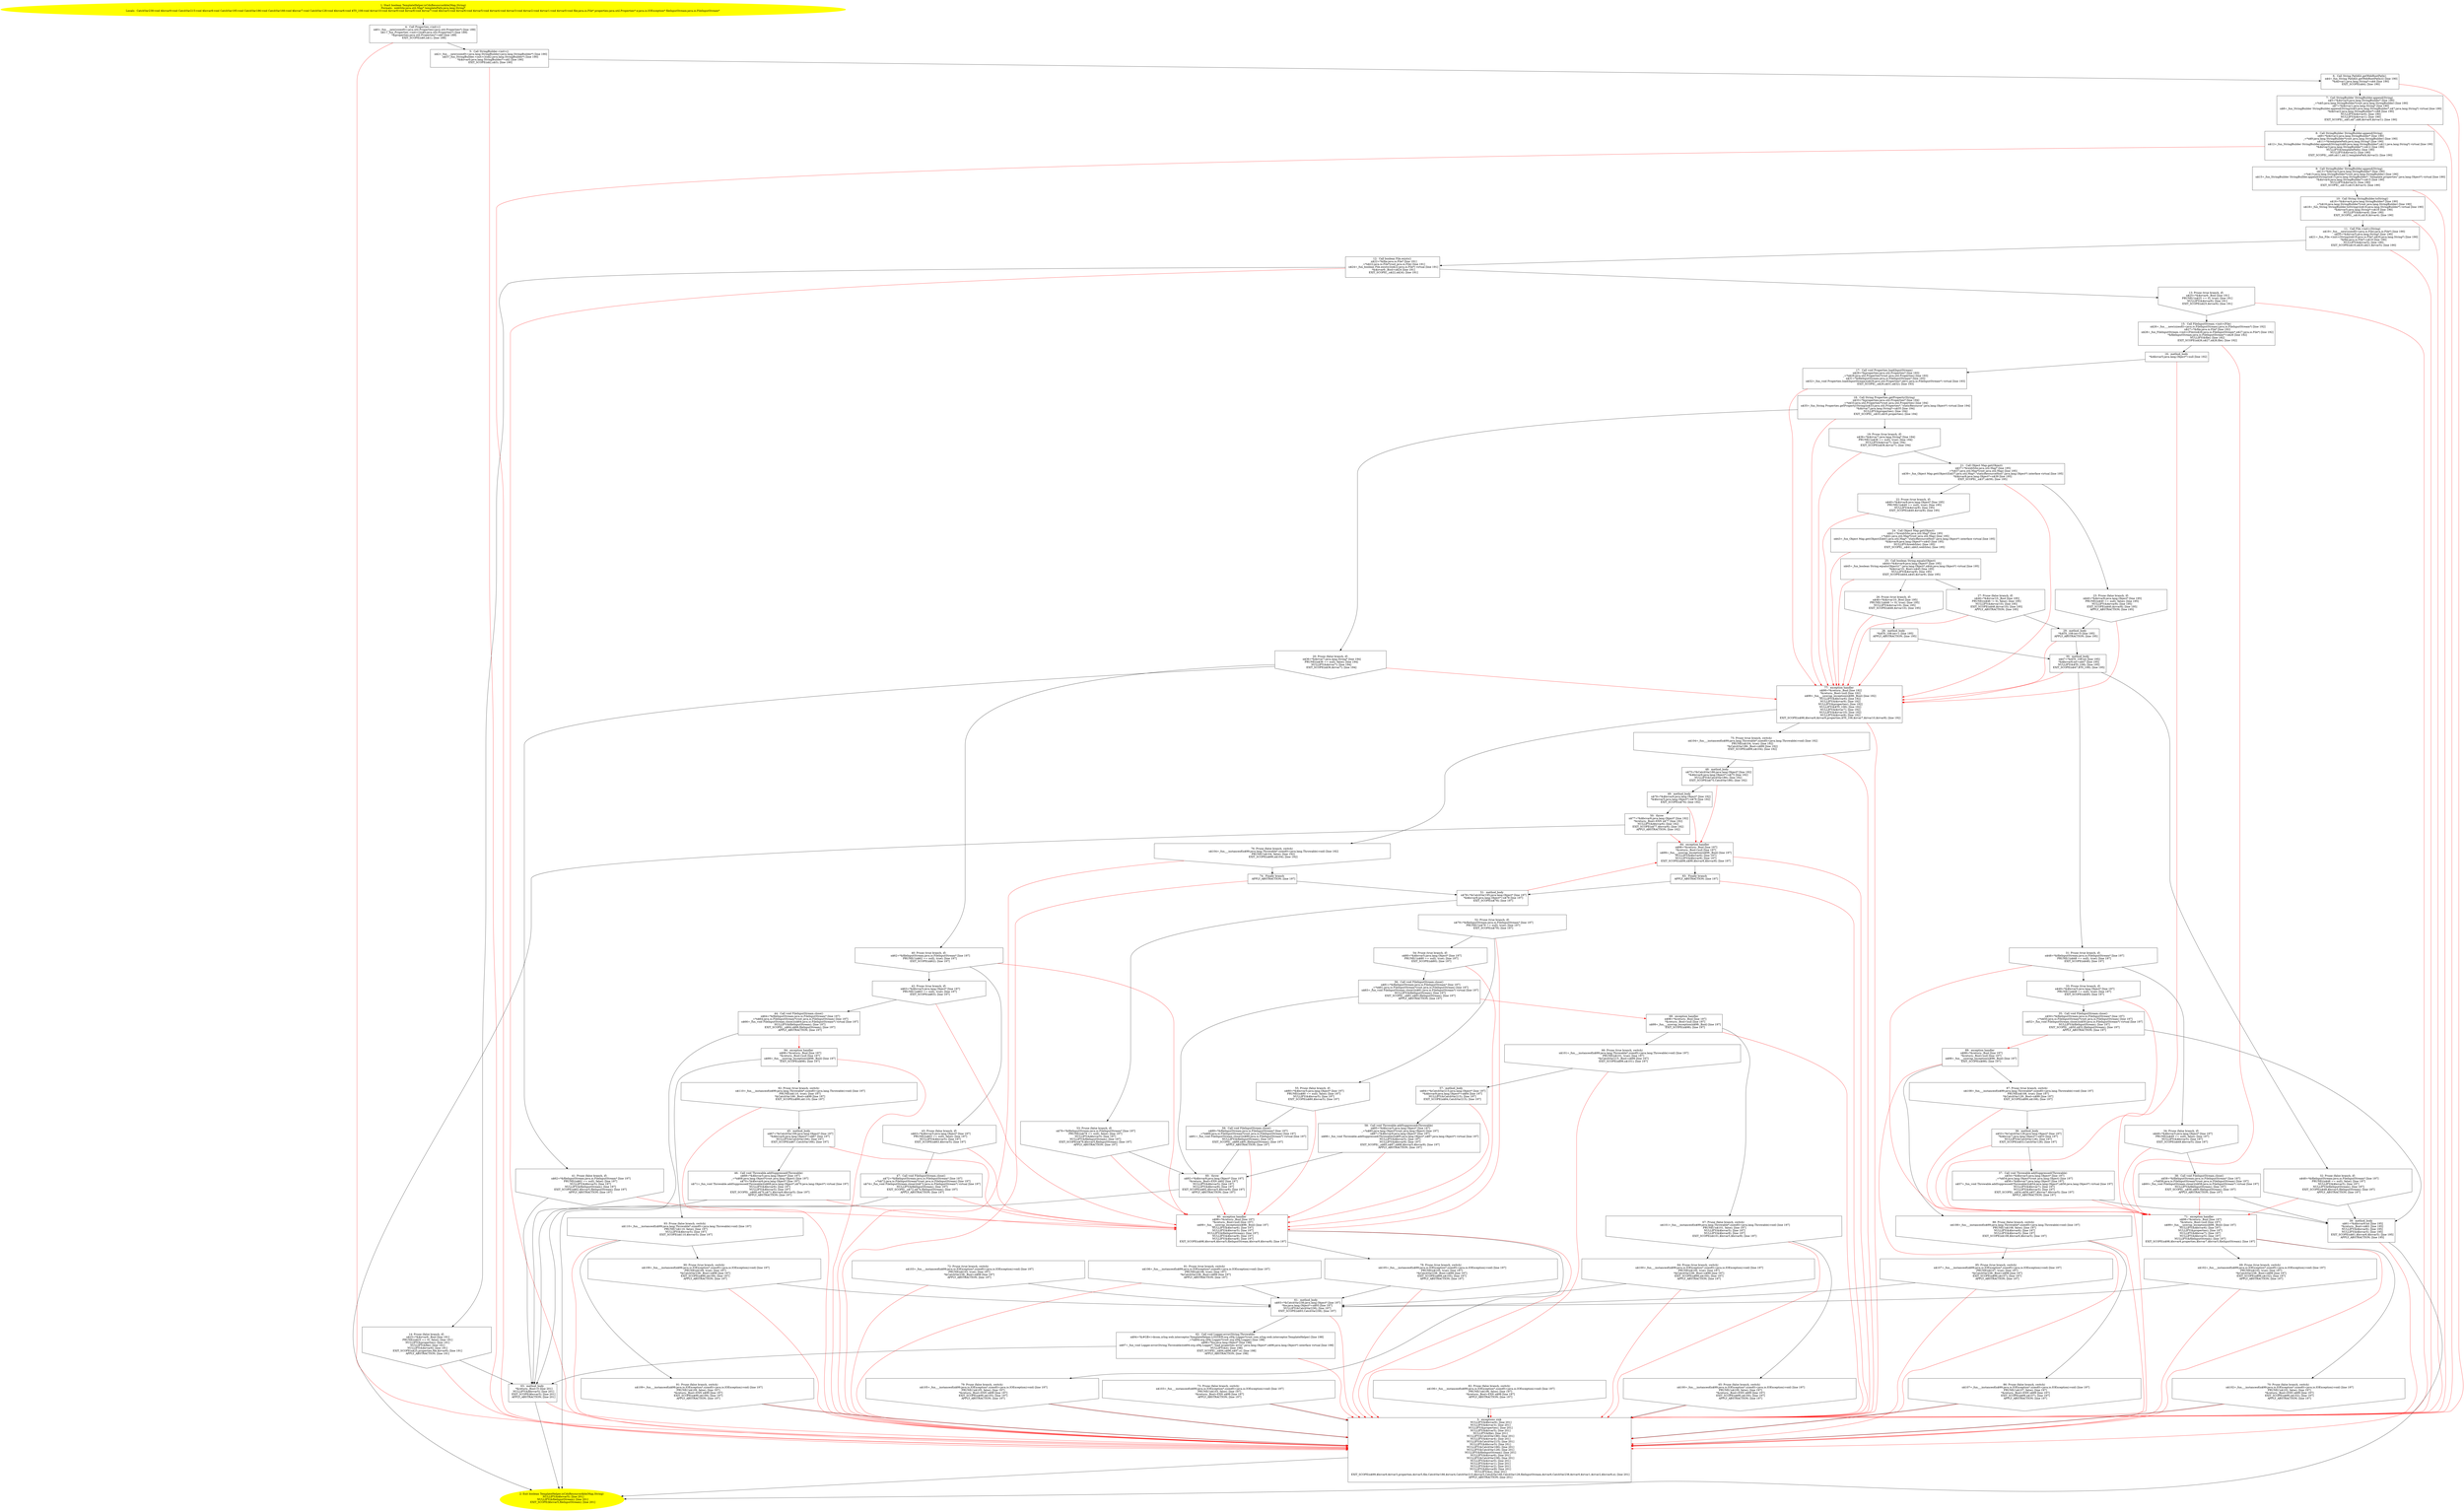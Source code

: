 /* @generated */
digraph cfg {
"com.zrlog.web.interceptor.TemplateHelper.isCdnResourceAble(java.util.Map,java.lang.String):boolean.3620bfe00b545fffbc44c57578c9efbc_1" [label="1: Start boolean TemplateHelper.isCdnResourceAble(Map,String)\nFormals:  webSite:java.util.Map* templatePath:java.lang.String*\nLocals:  CatchVar238:void $bcvar9:void CatchVar215:void $bcvar8:void CatchVar195:void CatchVar186:void CatchVar166:void $bcvar7:void CatchVar128:void $bcvar6:void $T0_108:void $irvar10:void $irvar9:void $irvar8:void $irvar7:void $bcvar5:void $irvar6:void $irvar5:void $irvar4:void $irvar3:void $irvar2:void $irvar1:void $irvar0:void file:java.io.File* properties:java.util.Properties* e:java.io.IOException* fileInputStream:java.io.FileInputStream* \n  " color=yellow style=filled]
	

	 "com.zrlog.web.interceptor.TemplateHelper.isCdnResourceAble(java.util.Map,java.lang.String):boolean.3620bfe00b545fffbc44c57578c9efbc_1" -> "com.zrlog.web.interceptor.TemplateHelper.isCdnResourceAble(java.util.Map,java.lang.String):boolean.3620bfe00b545fffbc44c57578c9efbc_4" ;
"com.zrlog.web.interceptor.TemplateHelper.isCdnResourceAble(java.util.Map,java.lang.String):boolean.3620bfe00b545fffbc44c57578c9efbc_2" [label="2: Exit boolean TemplateHelper.isCdnResourceAble(Map,String) \n   NULLIFY(&$bcvar5); [line 201]\n  NULLIFY(&fileInputStream); [line 201]\n  EXIT_SCOPE($bcvar5,fileInputStream); [line 201]\n " color=yellow style=filled]
	

"com.zrlog.web.interceptor.TemplateHelper.isCdnResourceAble(java.util.Map,java.lang.String):boolean.3620bfe00b545fffbc44c57578c9efbc_3" [label="3:  exceptions sink \n   NULLIFY(&$bcvar6); [line 201]\n  NULLIFY(&$irvar3); [line 201]\n  NULLIFY(&properties); [line 201]\n  NULLIFY(&$irvar5); [line 201]\n  NULLIFY(&file); [line 201]\n  NULLIFY(&CatchVar186); [line 201]\n  NULLIFY(&$irvar4); [line 201]\n  NULLIFY(&CatchVar215); [line 201]\n  NULLIFY(&$bcvar5); [line 201]\n  NULLIFY(&CatchVar166); [line 201]\n  NULLIFY(&CatchVar128); [line 201]\n  NULLIFY(&fileInputStream); [line 201]\n  NULLIFY(&$irvar6); [line 201]\n  NULLIFY(&CatchVar238); [line 201]\n  NULLIFY(&$irvar0); [line 201]\n  NULLIFY(&$irvar1); [line 201]\n  NULLIFY(&$irvar2); [line 201]\n  NULLIFY(&$bcvar8); [line 201]\n  NULLIFY(&e); [line 201]\n  EXIT_SCOPE(n$99,$bcvar6,$irvar3,properties,$irvar5,file,CatchVar186,$irvar4,CatchVar215,$bcvar5,CatchVar166,CatchVar128,fileInputStream,$irvar6,CatchVar238,$irvar0,$irvar1,$irvar2,$bcvar8,e); [line 201]\n  APPLY_ABSTRACTION; [line 201]\n " shape="box"]
	

	 "com.zrlog.web.interceptor.TemplateHelper.isCdnResourceAble(java.util.Map,java.lang.String):boolean.3620bfe00b545fffbc44c57578c9efbc_3" -> "com.zrlog.web.interceptor.TemplateHelper.isCdnResourceAble(java.util.Map,java.lang.String):boolean.3620bfe00b545fffbc44c57578c9efbc_2" ;
"com.zrlog.web.interceptor.TemplateHelper.isCdnResourceAble(java.util.Map,java.lang.String):boolean.3620bfe00b545fffbc44c57578c9efbc_4" [label="4:  Call Properties.<init>() \n   n$0=_fun___new(sizeof(t=java.util.Properties):java.util.Properties*) [line 189]\n  n$1=_fun_Properties.<init>()(n$0:java.util.Properties*) [line 189]\n  *&properties:java.util.Properties*=n$0 [line 189]\n  EXIT_SCOPE(n$0,n$1); [line 189]\n " shape="box"]
	

	 "com.zrlog.web.interceptor.TemplateHelper.isCdnResourceAble(java.util.Map,java.lang.String):boolean.3620bfe00b545fffbc44c57578c9efbc_4" -> "com.zrlog.web.interceptor.TemplateHelper.isCdnResourceAble(java.util.Map,java.lang.String):boolean.3620bfe00b545fffbc44c57578c9efbc_5" ;
	 "com.zrlog.web.interceptor.TemplateHelper.isCdnResourceAble(java.util.Map,java.lang.String):boolean.3620bfe00b545fffbc44c57578c9efbc_4" -> "com.zrlog.web.interceptor.TemplateHelper.isCdnResourceAble(java.util.Map,java.lang.String):boolean.3620bfe00b545fffbc44c57578c9efbc_3" [color="red" ];
"com.zrlog.web.interceptor.TemplateHelper.isCdnResourceAble(java.util.Map,java.lang.String):boolean.3620bfe00b545fffbc44c57578c9efbc_5" [label="5:  Call StringBuilder.<init>() \n   n$2=_fun___new(sizeof(t=java.lang.StringBuilder):java.lang.StringBuilder*) [line 190]\n  n$3=_fun_StringBuilder.<init>()(n$2:java.lang.StringBuilder*) [line 190]\n  *&$irvar0:java.lang.StringBuilder*=n$2 [line 190]\n  EXIT_SCOPE(n$2,n$3); [line 190]\n " shape="box"]
	

	 "com.zrlog.web.interceptor.TemplateHelper.isCdnResourceAble(java.util.Map,java.lang.String):boolean.3620bfe00b545fffbc44c57578c9efbc_5" -> "com.zrlog.web.interceptor.TemplateHelper.isCdnResourceAble(java.util.Map,java.lang.String):boolean.3620bfe00b545fffbc44c57578c9efbc_6" ;
	 "com.zrlog.web.interceptor.TemplateHelper.isCdnResourceAble(java.util.Map,java.lang.String):boolean.3620bfe00b545fffbc44c57578c9efbc_5" -> "com.zrlog.web.interceptor.TemplateHelper.isCdnResourceAble(java.util.Map,java.lang.String):boolean.3620bfe00b545fffbc44c57578c9efbc_3" [color="red" ];
"com.zrlog.web.interceptor.TemplateHelper.isCdnResourceAble(java.util.Map,java.lang.String):boolean.3620bfe00b545fffbc44c57578c9efbc_6" [label="6:  Call String PathKit.getWebRootPath() \n   n$4=_fun_String PathKit.getWebRootPath()() [line 190]\n  *&$irvar1:java.lang.String*=n$4 [line 190]\n  EXIT_SCOPE(n$4); [line 190]\n " shape="box"]
	

	 "com.zrlog.web.interceptor.TemplateHelper.isCdnResourceAble(java.util.Map,java.lang.String):boolean.3620bfe00b545fffbc44c57578c9efbc_6" -> "com.zrlog.web.interceptor.TemplateHelper.isCdnResourceAble(java.util.Map,java.lang.String):boolean.3620bfe00b545fffbc44c57578c9efbc_7" ;
	 "com.zrlog.web.interceptor.TemplateHelper.isCdnResourceAble(java.util.Map,java.lang.String):boolean.3620bfe00b545fffbc44c57578c9efbc_6" -> "com.zrlog.web.interceptor.TemplateHelper.isCdnResourceAble(java.util.Map,java.lang.String):boolean.3620bfe00b545fffbc44c57578c9efbc_3" [color="red" ];
"com.zrlog.web.interceptor.TemplateHelper.isCdnResourceAble(java.util.Map,java.lang.String):boolean.3620bfe00b545fffbc44c57578c9efbc_7" [label="7:  Call StringBuilder StringBuilder.append(String) \n   n$5=*&$irvar0:java.lang.StringBuilder* [line 190]\n  _=*n$5:java.lang.StringBuilder*(root java.lang.StringBuilder) [line 190]\n  n$7=*&$irvar1:java.lang.String* [line 190]\n  n$8=_fun_StringBuilder StringBuilder.append(String)(n$5:java.lang.StringBuilder*,n$7:java.lang.String*) virtual [line 190]\n  *&$irvar2:java.lang.StringBuilder*=n$8 [line 190]\n  NULLIFY(&$irvar0); [line 190]\n  NULLIFY(&$irvar1); [line 190]\n  EXIT_SCOPE(_,n$5,n$7,n$8,$irvar0,$irvar1); [line 190]\n " shape="box"]
	

	 "com.zrlog.web.interceptor.TemplateHelper.isCdnResourceAble(java.util.Map,java.lang.String):boolean.3620bfe00b545fffbc44c57578c9efbc_7" -> "com.zrlog.web.interceptor.TemplateHelper.isCdnResourceAble(java.util.Map,java.lang.String):boolean.3620bfe00b545fffbc44c57578c9efbc_8" ;
	 "com.zrlog.web.interceptor.TemplateHelper.isCdnResourceAble(java.util.Map,java.lang.String):boolean.3620bfe00b545fffbc44c57578c9efbc_7" -> "com.zrlog.web.interceptor.TemplateHelper.isCdnResourceAble(java.util.Map,java.lang.String):boolean.3620bfe00b545fffbc44c57578c9efbc_3" [color="red" ];
"com.zrlog.web.interceptor.TemplateHelper.isCdnResourceAble(java.util.Map,java.lang.String):boolean.3620bfe00b545fffbc44c57578c9efbc_8" [label="8:  Call StringBuilder StringBuilder.append(String) \n   n$9=*&$irvar2:java.lang.StringBuilder* [line 190]\n  _=*n$9:java.lang.StringBuilder*(root java.lang.StringBuilder) [line 190]\n  n$11=*&templatePath:java.lang.String* [line 190]\n  n$12=_fun_StringBuilder StringBuilder.append(String)(n$9:java.lang.StringBuilder*,n$11:java.lang.String*) virtual [line 190]\n  *&$irvar3:java.lang.StringBuilder*=n$12 [line 190]\n  NULLIFY(&templatePath); [line 190]\n  NULLIFY(&$irvar2); [line 190]\n  EXIT_SCOPE(_,n$9,n$11,n$12,templatePath,$irvar2); [line 190]\n " shape="box"]
	

	 "com.zrlog.web.interceptor.TemplateHelper.isCdnResourceAble(java.util.Map,java.lang.String):boolean.3620bfe00b545fffbc44c57578c9efbc_8" -> "com.zrlog.web.interceptor.TemplateHelper.isCdnResourceAble(java.util.Map,java.lang.String):boolean.3620bfe00b545fffbc44c57578c9efbc_9" ;
	 "com.zrlog.web.interceptor.TemplateHelper.isCdnResourceAble(java.util.Map,java.lang.String):boolean.3620bfe00b545fffbc44c57578c9efbc_8" -> "com.zrlog.web.interceptor.TemplateHelper.isCdnResourceAble(java.util.Map,java.lang.String):boolean.3620bfe00b545fffbc44c57578c9efbc_3" [color="red" ];
"com.zrlog.web.interceptor.TemplateHelper.isCdnResourceAble(java.util.Map,java.lang.String):boolean.3620bfe00b545fffbc44c57578c9efbc_9" [label="9:  Call StringBuilder StringBuilder.append(String) \n   n$13=*&$irvar3:java.lang.StringBuilder* [line 190]\n  _=*n$13:java.lang.StringBuilder*(root java.lang.StringBuilder) [line 190]\n  n$15=_fun_StringBuilder StringBuilder.append(String)(n$13:java.lang.StringBuilder*,\"/template.properties\":java.lang.Object*) virtual [line 190]\n  *&$irvar4:java.lang.StringBuilder*=n$15 [line 190]\n  NULLIFY(&$irvar3); [line 190]\n  EXIT_SCOPE(_,n$13,n$15,$irvar3); [line 190]\n " shape="box"]
	

	 "com.zrlog.web.interceptor.TemplateHelper.isCdnResourceAble(java.util.Map,java.lang.String):boolean.3620bfe00b545fffbc44c57578c9efbc_9" -> "com.zrlog.web.interceptor.TemplateHelper.isCdnResourceAble(java.util.Map,java.lang.String):boolean.3620bfe00b545fffbc44c57578c9efbc_10" ;
	 "com.zrlog.web.interceptor.TemplateHelper.isCdnResourceAble(java.util.Map,java.lang.String):boolean.3620bfe00b545fffbc44c57578c9efbc_9" -> "com.zrlog.web.interceptor.TemplateHelper.isCdnResourceAble(java.util.Map,java.lang.String):boolean.3620bfe00b545fffbc44c57578c9efbc_3" [color="red" ];
"com.zrlog.web.interceptor.TemplateHelper.isCdnResourceAble(java.util.Map,java.lang.String):boolean.3620bfe00b545fffbc44c57578c9efbc_10" [label="10:  Call String StringBuilder.toString() \n   n$16=*&$irvar4:java.lang.StringBuilder* [line 190]\n  _=*n$16:java.lang.StringBuilder*(root java.lang.StringBuilder) [line 190]\n  n$18=_fun_String StringBuilder.toString()(n$16:java.lang.StringBuilder*) virtual [line 190]\n  *&$irvar5:java.lang.String*=n$18 [line 190]\n  NULLIFY(&$irvar4); [line 190]\n  EXIT_SCOPE(_,n$16,n$18,$irvar4); [line 190]\n " shape="box"]
	

	 "com.zrlog.web.interceptor.TemplateHelper.isCdnResourceAble(java.util.Map,java.lang.String):boolean.3620bfe00b545fffbc44c57578c9efbc_10" -> "com.zrlog.web.interceptor.TemplateHelper.isCdnResourceAble(java.util.Map,java.lang.String):boolean.3620bfe00b545fffbc44c57578c9efbc_11" ;
	 "com.zrlog.web.interceptor.TemplateHelper.isCdnResourceAble(java.util.Map,java.lang.String):boolean.3620bfe00b545fffbc44c57578c9efbc_10" -> "com.zrlog.web.interceptor.TemplateHelper.isCdnResourceAble(java.util.Map,java.lang.String):boolean.3620bfe00b545fffbc44c57578c9efbc_3" [color="red" ];
"com.zrlog.web.interceptor.TemplateHelper.isCdnResourceAble(java.util.Map,java.lang.String):boolean.3620bfe00b545fffbc44c57578c9efbc_11" [label="11:  Call File.<init>(String) \n   n$19=_fun___new(sizeof(t=java.io.File):java.io.File*) [line 190]\n  n$20=*&$irvar5:java.lang.String* [line 190]\n  n$21=_fun_File.<init>(String)(n$19:java.io.File*,n$20:java.lang.String*) [line 190]\n  *&file:java.io.File*=n$19 [line 190]\n  NULLIFY(&$irvar5); [line 190]\n  EXIT_SCOPE(n$19,n$20,n$21,$irvar5); [line 190]\n " shape="box"]
	

	 "com.zrlog.web.interceptor.TemplateHelper.isCdnResourceAble(java.util.Map,java.lang.String):boolean.3620bfe00b545fffbc44c57578c9efbc_11" -> "com.zrlog.web.interceptor.TemplateHelper.isCdnResourceAble(java.util.Map,java.lang.String):boolean.3620bfe00b545fffbc44c57578c9efbc_12" ;
	 "com.zrlog.web.interceptor.TemplateHelper.isCdnResourceAble(java.util.Map,java.lang.String):boolean.3620bfe00b545fffbc44c57578c9efbc_11" -> "com.zrlog.web.interceptor.TemplateHelper.isCdnResourceAble(java.util.Map,java.lang.String):boolean.3620bfe00b545fffbc44c57578c9efbc_3" [color="red" ];
"com.zrlog.web.interceptor.TemplateHelper.isCdnResourceAble(java.util.Map,java.lang.String):boolean.3620bfe00b545fffbc44c57578c9efbc_12" [label="12:  Call boolean File.exists() \n   n$22=*&file:java.io.File* [line 191]\n  _=*n$22:java.io.File*(root java.io.File) [line 191]\n  n$24=_fun_boolean File.exists()(n$22:java.io.File*) virtual [line 191]\n  *&$irvar6:_Bool=n$24 [line 191]\n  EXIT_SCOPE(_,n$22,n$24); [line 191]\n " shape="box"]
	

	 "com.zrlog.web.interceptor.TemplateHelper.isCdnResourceAble(java.util.Map,java.lang.String):boolean.3620bfe00b545fffbc44c57578c9efbc_12" -> "com.zrlog.web.interceptor.TemplateHelper.isCdnResourceAble(java.util.Map,java.lang.String):boolean.3620bfe00b545fffbc44c57578c9efbc_13" ;
	 "com.zrlog.web.interceptor.TemplateHelper.isCdnResourceAble(java.util.Map,java.lang.String):boolean.3620bfe00b545fffbc44c57578c9efbc_12" -> "com.zrlog.web.interceptor.TemplateHelper.isCdnResourceAble(java.util.Map,java.lang.String):boolean.3620bfe00b545fffbc44c57578c9efbc_14" ;
	 "com.zrlog.web.interceptor.TemplateHelper.isCdnResourceAble(java.util.Map,java.lang.String):boolean.3620bfe00b545fffbc44c57578c9efbc_12" -> "com.zrlog.web.interceptor.TemplateHelper.isCdnResourceAble(java.util.Map,java.lang.String):boolean.3620bfe00b545fffbc44c57578c9efbc_3" [color="red" ];
"com.zrlog.web.interceptor.TemplateHelper.isCdnResourceAble(java.util.Map,java.lang.String):boolean.3620bfe00b545fffbc44c57578c9efbc_13" [label="13: Prune (true branch, if) \n   n$25=*&$irvar6:_Bool [line 191]\n  PRUNE(!(n$25 == 0), true); [line 191]\n  NULLIFY(&$irvar6); [line 191]\n  EXIT_SCOPE(n$25,$irvar6); [line 191]\n " shape="invhouse"]
	

	 "com.zrlog.web.interceptor.TemplateHelper.isCdnResourceAble(java.util.Map,java.lang.String):boolean.3620bfe00b545fffbc44c57578c9efbc_13" -> "com.zrlog.web.interceptor.TemplateHelper.isCdnResourceAble(java.util.Map,java.lang.String):boolean.3620bfe00b545fffbc44c57578c9efbc_15" ;
	 "com.zrlog.web.interceptor.TemplateHelper.isCdnResourceAble(java.util.Map,java.lang.String):boolean.3620bfe00b545fffbc44c57578c9efbc_13" -> "com.zrlog.web.interceptor.TemplateHelper.isCdnResourceAble(java.util.Map,java.lang.String):boolean.3620bfe00b545fffbc44c57578c9efbc_3" [color="red" ];
"com.zrlog.web.interceptor.TemplateHelper.isCdnResourceAble(java.util.Map,java.lang.String):boolean.3620bfe00b545fffbc44c57578c9efbc_14" [label="14: Prune (false branch, if) \n   n$25=*&$irvar6:_Bool [line 191]\n  PRUNE((n$25 == 0), false); [line 191]\n  NULLIFY(&properties); [line 191]\n  NULLIFY(&file); [line 191]\n  NULLIFY(&$irvar6); [line 191]\n  EXIT_SCOPE(n$25,properties,file,$irvar6); [line 191]\n  APPLY_ABSTRACTION; [line 191]\n " shape="invhouse"]
	

	 "com.zrlog.web.interceptor.TemplateHelper.isCdnResourceAble(java.util.Map,java.lang.String):boolean.3620bfe00b545fffbc44c57578c9efbc_14" -> "com.zrlog.web.interceptor.TemplateHelper.isCdnResourceAble(java.util.Map,java.lang.String):boolean.3620bfe00b545fffbc44c57578c9efbc_63" ;
	 "com.zrlog.web.interceptor.TemplateHelper.isCdnResourceAble(java.util.Map,java.lang.String):boolean.3620bfe00b545fffbc44c57578c9efbc_14" -> "com.zrlog.web.interceptor.TemplateHelper.isCdnResourceAble(java.util.Map,java.lang.String):boolean.3620bfe00b545fffbc44c57578c9efbc_3" [color="red" ];
"com.zrlog.web.interceptor.TemplateHelper.isCdnResourceAble(java.util.Map,java.lang.String):boolean.3620bfe00b545fffbc44c57578c9efbc_15" [label="15:  Call FileInputStream.<init>(File) \n   n$26=_fun___new(sizeof(t=java.io.FileInputStream):java.io.FileInputStream*) [line 192]\n  n$27=*&file:java.io.File* [line 192]\n  n$28=_fun_FileInputStream.<init>(File)(n$26:java.io.FileInputStream*,n$27:java.io.File*) [line 192]\n  *&fileInputStream:java.io.FileInputStream*=n$26 [line 192]\n  NULLIFY(&file); [line 192]\n  EXIT_SCOPE(n$26,n$27,n$28,file); [line 192]\n " shape="box"]
	

	 "com.zrlog.web.interceptor.TemplateHelper.isCdnResourceAble(java.util.Map,java.lang.String):boolean.3620bfe00b545fffbc44c57578c9efbc_15" -> "com.zrlog.web.interceptor.TemplateHelper.isCdnResourceAble(java.util.Map,java.lang.String):boolean.3620bfe00b545fffbc44c57578c9efbc_16" ;
	 "com.zrlog.web.interceptor.TemplateHelper.isCdnResourceAble(java.util.Map,java.lang.String):boolean.3620bfe00b545fffbc44c57578c9efbc_15" -> "com.zrlog.web.interceptor.TemplateHelper.isCdnResourceAble(java.util.Map,java.lang.String):boolean.3620bfe00b545fffbc44c57578c9efbc_71" [color="red" ];
"com.zrlog.web.interceptor.TemplateHelper.isCdnResourceAble(java.util.Map,java.lang.String):boolean.3620bfe00b545fffbc44c57578c9efbc_16" [label="16:  method_body \n   *&$bcvar5:java.lang.Object*=null [line 192]\n " shape="box"]
	

	 "com.zrlog.web.interceptor.TemplateHelper.isCdnResourceAble(java.util.Map,java.lang.String):boolean.3620bfe00b545fffbc44c57578c9efbc_16" -> "com.zrlog.web.interceptor.TemplateHelper.isCdnResourceAble(java.util.Map,java.lang.String):boolean.3620bfe00b545fffbc44c57578c9efbc_17" ;
	 "com.zrlog.web.interceptor.TemplateHelper.isCdnResourceAble(java.util.Map,java.lang.String):boolean.3620bfe00b545fffbc44c57578c9efbc_16" -> "com.zrlog.web.interceptor.TemplateHelper.isCdnResourceAble(java.util.Map,java.lang.String):boolean.3620bfe00b545fffbc44c57578c9efbc_71" [color="red" ];
"com.zrlog.web.interceptor.TemplateHelper.isCdnResourceAble(java.util.Map,java.lang.String):boolean.3620bfe00b545fffbc44c57578c9efbc_17" [label="17:  Call void Properties.load(InputStream) \n   n$29=*&properties:java.util.Properties* [line 193]\n  _=*n$29:java.util.Properties*(root java.util.Properties) [line 193]\n  n$31=*&fileInputStream:java.io.FileInputStream* [line 193]\n  n$32=_fun_void Properties.load(InputStream)(n$29:java.util.Properties*,n$31:java.io.FileInputStream*) virtual [line 193]\n  EXIT_SCOPE(_,n$29,n$31,n$32); [line 193]\n " shape="box"]
	

	 "com.zrlog.web.interceptor.TemplateHelper.isCdnResourceAble(java.util.Map,java.lang.String):boolean.3620bfe00b545fffbc44c57578c9efbc_17" -> "com.zrlog.web.interceptor.TemplateHelper.isCdnResourceAble(java.util.Map,java.lang.String):boolean.3620bfe00b545fffbc44c57578c9efbc_18" ;
	 "com.zrlog.web.interceptor.TemplateHelper.isCdnResourceAble(java.util.Map,java.lang.String):boolean.3620bfe00b545fffbc44c57578c9efbc_17" -> "com.zrlog.web.interceptor.TemplateHelper.isCdnResourceAble(java.util.Map,java.lang.String):boolean.3620bfe00b545fffbc44c57578c9efbc_77" [color="red" ];
"com.zrlog.web.interceptor.TemplateHelper.isCdnResourceAble(java.util.Map,java.lang.String):boolean.3620bfe00b545fffbc44c57578c9efbc_18" [label="18:  Call String Properties.getProperty(String) \n   n$33=*&properties:java.util.Properties* [line 194]\n  _=*n$33:java.util.Properties*(root java.util.Properties) [line 194]\n  n$35=_fun_String Properties.getProperty(String)(n$33:java.util.Properties*,\"staticResource\":java.lang.Object*) virtual [line 194]\n  *&$irvar7:java.lang.String*=n$35 [line 194]\n  NULLIFY(&properties); [line 194]\n  EXIT_SCOPE(_,n$33,n$35,properties); [line 194]\n " shape="box"]
	

	 "com.zrlog.web.interceptor.TemplateHelper.isCdnResourceAble(java.util.Map,java.lang.String):boolean.3620bfe00b545fffbc44c57578c9efbc_18" -> "com.zrlog.web.interceptor.TemplateHelper.isCdnResourceAble(java.util.Map,java.lang.String):boolean.3620bfe00b545fffbc44c57578c9efbc_19" ;
	 "com.zrlog.web.interceptor.TemplateHelper.isCdnResourceAble(java.util.Map,java.lang.String):boolean.3620bfe00b545fffbc44c57578c9efbc_18" -> "com.zrlog.web.interceptor.TemplateHelper.isCdnResourceAble(java.util.Map,java.lang.String):boolean.3620bfe00b545fffbc44c57578c9efbc_20" ;
	 "com.zrlog.web.interceptor.TemplateHelper.isCdnResourceAble(java.util.Map,java.lang.String):boolean.3620bfe00b545fffbc44c57578c9efbc_18" -> "com.zrlog.web.interceptor.TemplateHelper.isCdnResourceAble(java.util.Map,java.lang.String):boolean.3620bfe00b545fffbc44c57578c9efbc_77" [color="red" ];
"com.zrlog.web.interceptor.TemplateHelper.isCdnResourceAble(java.util.Map,java.lang.String):boolean.3620bfe00b545fffbc44c57578c9efbc_19" [label="19: Prune (true branch, if) \n   n$36=*&$irvar7:java.lang.String* [line 194]\n  PRUNE(!(n$36 == null), true); [line 194]\n  NULLIFY(&$irvar7); [line 194]\n  EXIT_SCOPE(n$36,$irvar7); [line 194]\n " shape="invhouse"]
	

	 "com.zrlog.web.interceptor.TemplateHelper.isCdnResourceAble(java.util.Map,java.lang.String):boolean.3620bfe00b545fffbc44c57578c9efbc_19" -> "com.zrlog.web.interceptor.TemplateHelper.isCdnResourceAble(java.util.Map,java.lang.String):boolean.3620bfe00b545fffbc44c57578c9efbc_21" ;
	 "com.zrlog.web.interceptor.TemplateHelper.isCdnResourceAble(java.util.Map,java.lang.String):boolean.3620bfe00b545fffbc44c57578c9efbc_19" -> "com.zrlog.web.interceptor.TemplateHelper.isCdnResourceAble(java.util.Map,java.lang.String):boolean.3620bfe00b545fffbc44c57578c9efbc_77" [color="red" ];
"com.zrlog.web.interceptor.TemplateHelper.isCdnResourceAble(java.util.Map,java.lang.String):boolean.3620bfe00b545fffbc44c57578c9efbc_20" [label="20: Prune (false branch, if) \n   n$36=*&$irvar7:java.lang.String* [line 194]\n  PRUNE((n$36 == null), false); [line 194]\n  NULLIFY(&$irvar7); [line 194]\n  EXIT_SCOPE(n$36,$irvar7); [line 194]\n " shape="invhouse"]
	

	 "com.zrlog.web.interceptor.TemplateHelper.isCdnResourceAble(java.util.Map,java.lang.String):boolean.3620bfe00b545fffbc44c57578c9efbc_20" -> "com.zrlog.web.interceptor.TemplateHelper.isCdnResourceAble(java.util.Map,java.lang.String):boolean.3620bfe00b545fffbc44c57578c9efbc_40" ;
	 "com.zrlog.web.interceptor.TemplateHelper.isCdnResourceAble(java.util.Map,java.lang.String):boolean.3620bfe00b545fffbc44c57578c9efbc_20" -> "com.zrlog.web.interceptor.TemplateHelper.isCdnResourceAble(java.util.Map,java.lang.String):boolean.3620bfe00b545fffbc44c57578c9efbc_41" ;
	 "com.zrlog.web.interceptor.TemplateHelper.isCdnResourceAble(java.util.Map,java.lang.String):boolean.3620bfe00b545fffbc44c57578c9efbc_20" -> "com.zrlog.web.interceptor.TemplateHelper.isCdnResourceAble(java.util.Map,java.lang.String):boolean.3620bfe00b545fffbc44c57578c9efbc_77" [color="red" ];
"com.zrlog.web.interceptor.TemplateHelper.isCdnResourceAble(java.util.Map,java.lang.String):boolean.3620bfe00b545fffbc44c57578c9efbc_21" [label="21:  Call Object Map.get(Object) \n   n$37=*&webSite:java.util.Map* [line 195]\n  _=*n$37:java.util.Map*(root java.util.Map) [line 195]\n  n$39=_fun_Object Map.get(Object)(n$37:java.util.Map*,\"staticResourceHost\":java.lang.Object*) interface virtual [line 195]\n  *&$irvar8:java.lang.Object*=n$39 [line 195]\n  EXIT_SCOPE(_,n$37,n$39); [line 195]\n " shape="box"]
	

	 "com.zrlog.web.interceptor.TemplateHelper.isCdnResourceAble(java.util.Map,java.lang.String):boolean.3620bfe00b545fffbc44c57578c9efbc_21" -> "com.zrlog.web.interceptor.TemplateHelper.isCdnResourceAble(java.util.Map,java.lang.String):boolean.3620bfe00b545fffbc44c57578c9efbc_22" ;
	 "com.zrlog.web.interceptor.TemplateHelper.isCdnResourceAble(java.util.Map,java.lang.String):boolean.3620bfe00b545fffbc44c57578c9efbc_21" -> "com.zrlog.web.interceptor.TemplateHelper.isCdnResourceAble(java.util.Map,java.lang.String):boolean.3620bfe00b545fffbc44c57578c9efbc_23" ;
	 "com.zrlog.web.interceptor.TemplateHelper.isCdnResourceAble(java.util.Map,java.lang.String):boolean.3620bfe00b545fffbc44c57578c9efbc_21" -> "com.zrlog.web.interceptor.TemplateHelper.isCdnResourceAble(java.util.Map,java.lang.String):boolean.3620bfe00b545fffbc44c57578c9efbc_77" [color="red" ];
"com.zrlog.web.interceptor.TemplateHelper.isCdnResourceAble(java.util.Map,java.lang.String):boolean.3620bfe00b545fffbc44c57578c9efbc_22" [label="22: Prune (true branch, if) \n   n$40=*&$irvar8:java.lang.Object* [line 195]\n  PRUNE(!(n$40 == null), true); [line 195]\n  NULLIFY(&$irvar8); [line 195]\n  EXIT_SCOPE(n$40,$irvar8); [line 195]\n " shape="invhouse"]
	

	 "com.zrlog.web.interceptor.TemplateHelper.isCdnResourceAble(java.util.Map,java.lang.String):boolean.3620bfe00b545fffbc44c57578c9efbc_22" -> "com.zrlog.web.interceptor.TemplateHelper.isCdnResourceAble(java.util.Map,java.lang.String):boolean.3620bfe00b545fffbc44c57578c9efbc_24" ;
	 "com.zrlog.web.interceptor.TemplateHelper.isCdnResourceAble(java.util.Map,java.lang.String):boolean.3620bfe00b545fffbc44c57578c9efbc_22" -> "com.zrlog.web.interceptor.TemplateHelper.isCdnResourceAble(java.util.Map,java.lang.String):boolean.3620bfe00b545fffbc44c57578c9efbc_77" [color="red" ];
"com.zrlog.web.interceptor.TemplateHelper.isCdnResourceAble(java.util.Map,java.lang.String):boolean.3620bfe00b545fffbc44c57578c9efbc_23" [label="23: Prune (false branch, if) \n   n$40=*&$irvar8:java.lang.Object* [line 195]\n  PRUNE((n$40 == null), false); [line 195]\n  NULLIFY(&$irvar8); [line 195]\n  EXIT_SCOPE(n$40,$irvar8); [line 195]\n  APPLY_ABSTRACTION; [line 195]\n " shape="invhouse"]
	

	 "com.zrlog.web.interceptor.TemplateHelper.isCdnResourceAble(java.util.Map,java.lang.String):boolean.3620bfe00b545fffbc44c57578c9efbc_23" -> "com.zrlog.web.interceptor.TemplateHelper.isCdnResourceAble(java.util.Map,java.lang.String):boolean.3620bfe00b545fffbc44c57578c9efbc_29" ;
	 "com.zrlog.web.interceptor.TemplateHelper.isCdnResourceAble(java.util.Map,java.lang.String):boolean.3620bfe00b545fffbc44c57578c9efbc_23" -> "com.zrlog.web.interceptor.TemplateHelper.isCdnResourceAble(java.util.Map,java.lang.String):boolean.3620bfe00b545fffbc44c57578c9efbc_77" [color="red" ];
"com.zrlog.web.interceptor.TemplateHelper.isCdnResourceAble(java.util.Map,java.lang.String):boolean.3620bfe00b545fffbc44c57578c9efbc_24" [label="24:  Call Object Map.get(Object) \n   n$41=*&webSite:java.util.Map* [line 195]\n  _=*n$41:java.util.Map*(root java.util.Map) [line 195]\n  n$43=_fun_Object Map.get(Object)(n$41:java.util.Map*,\"staticResourceHost\":java.lang.Object*) interface virtual [line 195]\n  *&$irvar9:java.lang.Object*=n$43 [line 195]\n  NULLIFY(&webSite); [line 195]\n  EXIT_SCOPE(_,n$41,n$43,webSite); [line 195]\n " shape="box"]
	

	 "com.zrlog.web.interceptor.TemplateHelper.isCdnResourceAble(java.util.Map,java.lang.String):boolean.3620bfe00b545fffbc44c57578c9efbc_24" -> "com.zrlog.web.interceptor.TemplateHelper.isCdnResourceAble(java.util.Map,java.lang.String):boolean.3620bfe00b545fffbc44c57578c9efbc_25" ;
	 "com.zrlog.web.interceptor.TemplateHelper.isCdnResourceAble(java.util.Map,java.lang.String):boolean.3620bfe00b545fffbc44c57578c9efbc_24" -> "com.zrlog.web.interceptor.TemplateHelper.isCdnResourceAble(java.util.Map,java.lang.String):boolean.3620bfe00b545fffbc44c57578c9efbc_77" [color="red" ];
"com.zrlog.web.interceptor.TemplateHelper.isCdnResourceAble(java.util.Map,java.lang.String):boolean.3620bfe00b545fffbc44c57578c9efbc_25" [label="25:  Call boolean String.equals(Object) \n   n$44=*&$irvar9:java.lang.Object* [line 195]\n  n$45=_fun_boolean String.equals(Object)(\"\":java.lang.Object*,n$44:java.lang.Object*) virtual [line 195]\n  *&$irvar10:_Bool=n$45 [line 195]\n  NULLIFY(&$irvar9); [line 195]\n  EXIT_SCOPE(n$44,n$45,$irvar9); [line 195]\n " shape="box"]
	

	 "com.zrlog.web.interceptor.TemplateHelper.isCdnResourceAble(java.util.Map,java.lang.String):boolean.3620bfe00b545fffbc44c57578c9efbc_25" -> "com.zrlog.web.interceptor.TemplateHelper.isCdnResourceAble(java.util.Map,java.lang.String):boolean.3620bfe00b545fffbc44c57578c9efbc_26" ;
	 "com.zrlog.web.interceptor.TemplateHelper.isCdnResourceAble(java.util.Map,java.lang.String):boolean.3620bfe00b545fffbc44c57578c9efbc_25" -> "com.zrlog.web.interceptor.TemplateHelper.isCdnResourceAble(java.util.Map,java.lang.String):boolean.3620bfe00b545fffbc44c57578c9efbc_27" ;
	 "com.zrlog.web.interceptor.TemplateHelper.isCdnResourceAble(java.util.Map,java.lang.String):boolean.3620bfe00b545fffbc44c57578c9efbc_25" -> "com.zrlog.web.interceptor.TemplateHelper.isCdnResourceAble(java.util.Map,java.lang.String):boolean.3620bfe00b545fffbc44c57578c9efbc_77" [color="red" ];
"com.zrlog.web.interceptor.TemplateHelper.isCdnResourceAble(java.util.Map,java.lang.String):boolean.3620bfe00b545fffbc44c57578c9efbc_26" [label="26: Prune (true branch, if) \n   n$46=*&$irvar10:_Bool [line 195]\n  PRUNE(!(n$46 != 0), true); [line 195]\n  NULLIFY(&$irvar10); [line 195]\n  EXIT_SCOPE(n$46,$irvar10); [line 195]\n " shape="invhouse"]
	

	 "com.zrlog.web.interceptor.TemplateHelper.isCdnResourceAble(java.util.Map,java.lang.String):boolean.3620bfe00b545fffbc44c57578c9efbc_26" -> "com.zrlog.web.interceptor.TemplateHelper.isCdnResourceAble(java.util.Map,java.lang.String):boolean.3620bfe00b545fffbc44c57578c9efbc_28" ;
	 "com.zrlog.web.interceptor.TemplateHelper.isCdnResourceAble(java.util.Map,java.lang.String):boolean.3620bfe00b545fffbc44c57578c9efbc_26" -> "com.zrlog.web.interceptor.TemplateHelper.isCdnResourceAble(java.util.Map,java.lang.String):boolean.3620bfe00b545fffbc44c57578c9efbc_77" [color="red" ];
"com.zrlog.web.interceptor.TemplateHelper.isCdnResourceAble(java.util.Map,java.lang.String):boolean.3620bfe00b545fffbc44c57578c9efbc_27" [label="27: Prune (false branch, if) \n   n$46=*&$irvar10:_Bool [line 195]\n  PRUNE((n$46 != 0), false); [line 195]\n  NULLIFY(&$irvar10); [line 195]\n  EXIT_SCOPE(n$46,$irvar10); [line 195]\n  APPLY_ABSTRACTION; [line 195]\n " shape="invhouse"]
	

	 "com.zrlog.web.interceptor.TemplateHelper.isCdnResourceAble(java.util.Map,java.lang.String):boolean.3620bfe00b545fffbc44c57578c9efbc_27" -> "com.zrlog.web.interceptor.TemplateHelper.isCdnResourceAble(java.util.Map,java.lang.String):boolean.3620bfe00b545fffbc44c57578c9efbc_29" ;
	 "com.zrlog.web.interceptor.TemplateHelper.isCdnResourceAble(java.util.Map,java.lang.String):boolean.3620bfe00b545fffbc44c57578c9efbc_27" -> "com.zrlog.web.interceptor.TemplateHelper.isCdnResourceAble(java.util.Map,java.lang.String):boolean.3620bfe00b545fffbc44c57578c9efbc_77" [color="red" ];
"com.zrlog.web.interceptor.TemplateHelper.isCdnResourceAble(java.util.Map,java.lang.String):boolean.3620bfe00b545fffbc44c57578c9efbc_28" [label="28:  method_body \n   *&$T0_108:int=1 [line 195]\n  APPLY_ABSTRACTION; [line 195]\n " shape="box"]
	

	 "com.zrlog.web.interceptor.TemplateHelper.isCdnResourceAble(java.util.Map,java.lang.String):boolean.3620bfe00b545fffbc44c57578c9efbc_28" -> "com.zrlog.web.interceptor.TemplateHelper.isCdnResourceAble(java.util.Map,java.lang.String):boolean.3620bfe00b545fffbc44c57578c9efbc_30" ;
	 "com.zrlog.web.interceptor.TemplateHelper.isCdnResourceAble(java.util.Map,java.lang.String):boolean.3620bfe00b545fffbc44c57578c9efbc_28" -> "com.zrlog.web.interceptor.TemplateHelper.isCdnResourceAble(java.util.Map,java.lang.String):boolean.3620bfe00b545fffbc44c57578c9efbc_77" [color="red" ];
"com.zrlog.web.interceptor.TemplateHelper.isCdnResourceAble(java.util.Map,java.lang.String):boolean.3620bfe00b545fffbc44c57578c9efbc_29" [label="29:  method_body \n   *&$T0_108:int=0 [line 195]\n  APPLY_ABSTRACTION; [line 195]\n " shape="box"]
	

	 "com.zrlog.web.interceptor.TemplateHelper.isCdnResourceAble(java.util.Map,java.lang.String):boolean.3620bfe00b545fffbc44c57578c9efbc_29" -> "com.zrlog.web.interceptor.TemplateHelper.isCdnResourceAble(java.util.Map,java.lang.String):boolean.3620bfe00b545fffbc44c57578c9efbc_30" ;
	 "com.zrlog.web.interceptor.TemplateHelper.isCdnResourceAble(java.util.Map,java.lang.String):boolean.3620bfe00b545fffbc44c57578c9efbc_29" -> "com.zrlog.web.interceptor.TemplateHelper.isCdnResourceAble(java.util.Map,java.lang.String):boolean.3620bfe00b545fffbc44c57578c9efbc_77" [color="red" ];
"com.zrlog.web.interceptor.TemplateHelper.isCdnResourceAble(java.util.Map,java.lang.String):boolean.3620bfe00b545fffbc44c57578c9efbc_30" [label="30:  method_body \n   n$47=*&$T0_108:int [line 195]\n  *&$bcvar6:int=n$47 [line 195]\n  NULLIFY(&$T0_108); [line 195]\n  EXIT_SCOPE(n$47,$T0_108); [line 195]\n " shape="box"]
	

	 "com.zrlog.web.interceptor.TemplateHelper.isCdnResourceAble(java.util.Map,java.lang.String):boolean.3620bfe00b545fffbc44c57578c9efbc_30" -> "com.zrlog.web.interceptor.TemplateHelper.isCdnResourceAble(java.util.Map,java.lang.String):boolean.3620bfe00b545fffbc44c57578c9efbc_31" ;
	 "com.zrlog.web.interceptor.TemplateHelper.isCdnResourceAble(java.util.Map,java.lang.String):boolean.3620bfe00b545fffbc44c57578c9efbc_30" -> "com.zrlog.web.interceptor.TemplateHelper.isCdnResourceAble(java.util.Map,java.lang.String):boolean.3620bfe00b545fffbc44c57578c9efbc_32" ;
	 "com.zrlog.web.interceptor.TemplateHelper.isCdnResourceAble(java.util.Map,java.lang.String):boolean.3620bfe00b545fffbc44c57578c9efbc_30" -> "com.zrlog.web.interceptor.TemplateHelper.isCdnResourceAble(java.util.Map,java.lang.String):boolean.3620bfe00b545fffbc44c57578c9efbc_77" [color="red" ];
"com.zrlog.web.interceptor.TemplateHelper.isCdnResourceAble(java.util.Map,java.lang.String):boolean.3620bfe00b545fffbc44c57578c9efbc_31" [label="31: Prune (true branch, if) \n   n$48=*&fileInputStream:java.io.FileInputStream* [line 197]\n  PRUNE(!(n$48 == null), true); [line 197]\n  EXIT_SCOPE(n$48); [line 197]\n " shape="invhouse"]
	

	 "com.zrlog.web.interceptor.TemplateHelper.isCdnResourceAble(java.util.Map,java.lang.String):boolean.3620bfe00b545fffbc44c57578c9efbc_31" -> "com.zrlog.web.interceptor.TemplateHelper.isCdnResourceAble(java.util.Map,java.lang.String):boolean.3620bfe00b545fffbc44c57578c9efbc_33" ;
	 "com.zrlog.web.interceptor.TemplateHelper.isCdnResourceAble(java.util.Map,java.lang.String):boolean.3620bfe00b545fffbc44c57578c9efbc_31" -> "com.zrlog.web.interceptor.TemplateHelper.isCdnResourceAble(java.util.Map,java.lang.String):boolean.3620bfe00b545fffbc44c57578c9efbc_34" ;
	 "com.zrlog.web.interceptor.TemplateHelper.isCdnResourceAble(java.util.Map,java.lang.String):boolean.3620bfe00b545fffbc44c57578c9efbc_31" -> "com.zrlog.web.interceptor.TemplateHelper.isCdnResourceAble(java.util.Map,java.lang.String):boolean.3620bfe00b545fffbc44c57578c9efbc_71" [color="red" ];
"com.zrlog.web.interceptor.TemplateHelper.isCdnResourceAble(java.util.Map,java.lang.String):boolean.3620bfe00b545fffbc44c57578c9efbc_32" [label="32: Prune (false branch, if) \n   n$48=*&fileInputStream:java.io.FileInputStream* [line 197]\n  PRUNE((n$48 == null), false); [line 197]\n  NULLIFY(&$bcvar5); [line 197]\n  NULLIFY(&fileInputStream); [line 197]\n  EXIT_SCOPE(n$48,$bcvar5,fileInputStream); [line 197]\n  APPLY_ABSTRACTION; [line 197]\n " shape="invhouse"]
	

	 "com.zrlog.web.interceptor.TemplateHelper.isCdnResourceAble(java.util.Map,java.lang.String):boolean.3620bfe00b545fffbc44c57578c9efbc_32" -> "com.zrlog.web.interceptor.TemplateHelper.isCdnResourceAble(java.util.Map,java.lang.String):boolean.3620bfe00b545fffbc44c57578c9efbc_39" ;
	 "com.zrlog.web.interceptor.TemplateHelper.isCdnResourceAble(java.util.Map,java.lang.String):boolean.3620bfe00b545fffbc44c57578c9efbc_32" -> "com.zrlog.web.interceptor.TemplateHelper.isCdnResourceAble(java.util.Map,java.lang.String):boolean.3620bfe00b545fffbc44c57578c9efbc_71" [color="red" ];
"com.zrlog.web.interceptor.TemplateHelper.isCdnResourceAble(java.util.Map,java.lang.String):boolean.3620bfe00b545fffbc44c57578c9efbc_33" [label="33: Prune (true branch, if) \n   n$49=*&$bcvar5:java.lang.Object* [line 197]\n  PRUNE(!(n$49 == null), true); [line 197]\n  EXIT_SCOPE(n$49); [line 197]\n " shape="invhouse"]
	

	 "com.zrlog.web.interceptor.TemplateHelper.isCdnResourceAble(java.util.Map,java.lang.String):boolean.3620bfe00b545fffbc44c57578c9efbc_33" -> "com.zrlog.web.interceptor.TemplateHelper.isCdnResourceAble(java.util.Map,java.lang.String):boolean.3620bfe00b545fffbc44c57578c9efbc_35" ;
	 "com.zrlog.web.interceptor.TemplateHelper.isCdnResourceAble(java.util.Map,java.lang.String):boolean.3620bfe00b545fffbc44c57578c9efbc_33" -> "com.zrlog.web.interceptor.TemplateHelper.isCdnResourceAble(java.util.Map,java.lang.String):boolean.3620bfe00b545fffbc44c57578c9efbc_71" [color="red" ];
"com.zrlog.web.interceptor.TemplateHelper.isCdnResourceAble(java.util.Map,java.lang.String):boolean.3620bfe00b545fffbc44c57578c9efbc_34" [label="34: Prune (false branch, if) \n   n$49=*&$bcvar5:java.lang.Object* [line 197]\n  PRUNE((n$49 == null), false); [line 197]\n  NULLIFY(&$bcvar5); [line 197]\n  EXIT_SCOPE(n$49,$bcvar5); [line 197]\n " shape="invhouse"]
	

	 "com.zrlog.web.interceptor.TemplateHelper.isCdnResourceAble(java.util.Map,java.lang.String):boolean.3620bfe00b545fffbc44c57578c9efbc_34" -> "com.zrlog.web.interceptor.TemplateHelper.isCdnResourceAble(java.util.Map,java.lang.String):boolean.3620bfe00b545fffbc44c57578c9efbc_38" ;
	 "com.zrlog.web.interceptor.TemplateHelper.isCdnResourceAble(java.util.Map,java.lang.String):boolean.3620bfe00b545fffbc44c57578c9efbc_34" -> "com.zrlog.web.interceptor.TemplateHelper.isCdnResourceAble(java.util.Map,java.lang.String):boolean.3620bfe00b545fffbc44c57578c9efbc_71" [color="red" ];
"com.zrlog.web.interceptor.TemplateHelper.isCdnResourceAble(java.util.Map,java.lang.String):boolean.3620bfe00b545fffbc44c57578c9efbc_35" [label="35:  Call void FileInputStream.close() \n   n$50=*&fileInputStream:java.io.FileInputStream* [line 197]\n  _=*n$50:java.io.FileInputStream*(root java.io.FileInputStream) [line 197]\n  n$52=_fun_void FileInputStream.close()(n$50:java.io.FileInputStream*) virtual [line 197]\n  NULLIFY(&fileInputStream); [line 197]\n  EXIT_SCOPE(_,n$50,n$52,fileInputStream); [line 197]\n  APPLY_ABSTRACTION; [line 197]\n " shape="box"]
	

	 "com.zrlog.web.interceptor.TemplateHelper.isCdnResourceAble(java.util.Map,java.lang.String):boolean.3620bfe00b545fffbc44c57578c9efbc_35" -> "com.zrlog.web.interceptor.TemplateHelper.isCdnResourceAble(java.util.Map,java.lang.String):boolean.3620bfe00b545fffbc44c57578c9efbc_39" ;
	 "com.zrlog.web.interceptor.TemplateHelper.isCdnResourceAble(java.util.Map,java.lang.String):boolean.3620bfe00b545fffbc44c57578c9efbc_35" -> "com.zrlog.web.interceptor.TemplateHelper.isCdnResourceAble(java.util.Map,java.lang.String):boolean.3620bfe00b545fffbc44c57578c9efbc_89" [color="red" ];
"com.zrlog.web.interceptor.TemplateHelper.isCdnResourceAble(java.util.Map,java.lang.String):boolean.3620bfe00b545fffbc44c57578c9efbc_36" [label="36:  method_body \n   n$53=*&CatchVar128:java.lang.Object* [line 197]\n  *&$bcvar7:java.lang.Object*=n$53 [line 197]\n  NULLIFY(&CatchVar128); [line 197]\n  EXIT_SCOPE(n$53,CatchVar128); [line 197]\n " shape="box"]
	

	 "com.zrlog.web.interceptor.TemplateHelper.isCdnResourceAble(java.util.Map,java.lang.String):boolean.3620bfe00b545fffbc44c57578c9efbc_36" -> "com.zrlog.web.interceptor.TemplateHelper.isCdnResourceAble(java.util.Map,java.lang.String):boolean.3620bfe00b545fffbc44c57578c9efbc_37" ;
	 "com.zrlog.web.interceptor.TemplateHelper.isCdnResourceAble(java.util.Map,java.lang.String):boolean.3620bfe00b545fffbc44c57578c9efbc_36" -> "com.zrlog.web.interceptor.TemplateHelper.isCdnResourceAble(java.util.Map,java.lang.String):boolean.3620bfe00b545fffbc44c57578c9efbc_71" [color="red" ];
"com.zrlog.web.interceptor.TemplateHelper.isCdnResourceAble(java.util.Map,java.lang.String):boolean.3620bfe00b545fffbc44c57578c9efbc_37" [label="37:  Call void Throwable.addSuppressed(Throwable) \n   n$54=*&$bcvar5:java.lang.Object* [line 197]\n  _=*n$54:java.lang.Object*(root java.lang.Object) [line 197]\n  n$56=*&$bcvar7:java.lang.Object* [line 197]\n  n$57=_fun_void Throwable.addSuppressed(Throwable)(n$54:java.lang.Object*,n$56:java.lang.Object*) virtual [line 197]\n  NULLIFY(&$bcvar7); [line 197]\n  NULLIFY(&$bcvar5); [line 197]\n  EXIT_SCOPE(_,n$54,n$56,n$57,$bcvar7,$bcvar5); [line 197]\n  APPLY_ABSTRACTION; [line 197]\n " shape="box"]
	

	 "com.zrlog.web.interceptor.TemplateHelper.isCdnResourceAble(java.util.Map,java.lang.String):boolean.3620bfe00b545fffbc44c57578c9efbc_37" -> "com.zrlog.web.interceptor.TemplateHelper.isCdnResourceAble(java.util.Map,java.lang.String):boolean.3620bfe00b545fffbc44c57578c9efbc_39" ;
	 "com.zrlog.web.interceptor.TemplateHelper.isCdnResourceAble(java.util.Map,java.lang.String):boolean.3620bfe00b545fffbc44c57578c9efbc_37" -> "com.zrlog.web.interceptor.TemplateHelper.isCdnResourceAble(java.util.Map,java.lang.String):boolean.3620bfe00b545fffbc44c57578c9efbc_71" [color="red" ];
"com.zrlog.web.interceptor.TemplateHelper.isCdnResourceAble(java.util.Map,java.lang.String):boolean.3620bfe00b545fffbc44c57578c9efbc_38" [label="38:  Call void FileInputStream.close() \n   n$58=*&fileInputStream:java.io.FileInputStream* [line 197]\n  _=*n$58:java.io.FileInputStream*(root java.io.FileInputStream) [line 197]\n  n$60=_fun_void FileInputStream.close()(n$58:java.io.FileInputStream*) virtual [line 197]\n  NULLIFY(&fileInputStream); [line 197]\n  EXIT_SCOPE(_,n$58,n$60,fileInputStream); [line 197]\n  APPLY_ABSTRACTION; [line 197]\n " shape="box"]
	

	 "com.zrlog.web.interceptor.TemplateHelper.isCdnResourceAble(java.util.Map,java.lang.String):boolean.3620bfe00b545fffbc44c57578c9efbc_38" -> "com.zrlog.web.interceptor.TemplateHelper.isCdnResourceAble(java.util.Map,java.lang.String):boolean.3620bfe00b545fffbc44c57578c9efbc_39" ;
	 "com.zrlog.web.interceptor.TemplateHelper.isCdnResourceAble(java.util.Map,java.lang.String):boolean.3620bfe00b545fffbc44c57578c9efbc_38" -> "com.zrlog.web.interceptor.TemplateHelper.isCdnResourceAble(java.util.Map,java.lang.String):boolean.3620bfe00b545fffbc44c57578c9efbc_71" [color="red" ];
"com.zrlog.web.interceptor.TemplateHelper.isCdnResourceAble(java.util.Map,java.lang.String):boolean.3620bfe00b545fffbc44c57578c9efbc_39" [label="39:  method_body \n   n$61=*&$bcvar6:int [line 195]\n  *&return:_Bool=n$61 [line 195]\n  NULLIFY(&$bcvar6); [line 195]\n  NULLIFY(&$bcvar5); [line 195]\n  EXIT_SCOPE(n$61,$bcvar6,$bcvar5); [line 195]\n  APPLY_ABSTRACTION; [line 195]\n " shape="box"]
	

	 "com.zrlog.web.interceptor.TemplateHelper.isCdnResourceAble(java.util.Map,java.lang.String):boolean.3620bfe00b545fffbc44c57578c9efbc_39" -> "com.zrlog.web.interceptor.TemplateHelper.isCdnResourceAble(java.util.Map,java.lang.String):boolean.3620bfe00b545fffbc44c57578c9efbc_2" ;
	 "com.zrlog.web.interceptor.TemplateHelper.isCdnResourceAble(java.util.Map,java.lang.String):boolean.3620bfe00b545fffbc44c57578c9efbc_39" -> "com.zrlog.web.interceptor.TemplateHelper.isCdnResourceAble(java.util.Map,java.lang.String):boolean.3620bfe00b545fffbc44c57578c9efbc_3" [color="red" ];
"com.zrlog.web.interceptor.TemplateHelper.isCdnResourceAble(java.util.Map,java.lang.String):boolean.3620bfe00b545fffbc44c57578c9efbc_40" [label="40: Prune (true branch, if) \n   n$62=*&fileInputStream:java.io.FileInputStream* [line 197]\n  PRUNE(!(n$62 == null), true); [line 197]\n  EXIT_SCOPE(n$62); [line 197]\n " shape="invhouse"]
	

	 "com.zrlog.web.interceptor.TemplateHelper.isCdnResourceAble(java.util.Map,java.lang.String):boolean.3620bfe00b545fffbc44c57578c9efbc_40" -> "com.zrlog.web.interceptor.TemplateHelper.isCdnResourceAble(java.util.Map,java.lang.String):boolean.3620bfe00b545fffbc44c57578c9efbc_42" ;
	 "com.zrlog.web.interceptor.TemplateHelper.isCdnResourceAble(java.util.Map,java.lang.String):boolean.3620bfe00b545fffbc44c57578c9efbc_40" -> "com.zrlog.web.interceptor.TemplateHelper.isCdnResourceAble(java.util.Map,java.lang.String):boolean.3620bfe00b545fffbc44c57578c9efbc_43" ;
	 "com.zrlog.web.interceptor.TemplateHelper.isCdnResourceAble(java.util.Map,java.lang.String):boolean.3620bfe00b545fffbc44c57578c9efbc_40" -> "com.zrlog.web.interceptor.TemplateHelper.isCdnResourceAble(java.util.Map,java.lang.String):boolean.3620bfe00b545fffbc44c57578c9efbc_80" [color="red" ];
"com.zrlog.web.interceptor.TemplateHelper.isCdnResourceAble(java.util.Map,java.lang.String):boolean.3620bfe00b545fffbc44c57578c9efbc_41" [label="41: Prune (false branch, if) \n   n$62=*&fileInputStream:java.io.FileInputStream* [line 197]\n  PRUNE((n$62 == null), false); [line 197]\n  NULLIFY(&$bcvar5); [line 197]\n  NULLIFY(&fileInputStream); [line 197]\n  EXIT_SCOPE(n$62,$bcvar5,fileInputStream); [line 197]\n  APPLY_ABSTRACTION; [line 197]\n " shape="invhouse"]
	

	 "com.zrlog.web.interceptor.TemplateHelper.isCdnResourceAble(java.util.Map,java.lang.String):boolean.3620bfe00b545fffbc44c57578c9efbc_41" -> "com.zrlog.web.interceptor.TemplateHelper.isCdnResourceAble(java.util.Map,java.lang.String):boolean.3620bfe00b545fffbc44c57578c9efbc_63" ;
	 "com.zrlog.web.interceptor.TemplateHelper.isCdnResourceAble(java.util.Map,java.lang.String):boolean.3620bfe00b545fffbc44c57578c9efbc_41" -> "com.zrlog.web.interceptor.TemplateHelper.isCdnResourceAble(java.util.Map,java.lang.String):boolean.3620bfe00b545fffbc44c57578c9efbc_80" [color="red" ];
"com.zrlog.web.interceptor.TemplateHelper.isCdnResourceAble(java.util.Map,java.lang.String):boolean.3620bfe00b545fffbc44c57578c9efbc_42" [label="42: Prune (true branch, if) \n   n$63=*&$bcvar5:java.lang.Object* [line 197]\n  PRUNE(!(n$63 == null), true); [line 197]\n  EXIT_SCOPE(n$63); [line 197]\n " shape="invhouse"]
	

	 "com.zrlog.web.interceptor.TemplateHelper.isCdnResourceAble(java.util.Map,java.lang.String):boolean.3620bfe00b545fffbc44c57578c9efbc_42" -> "com.zrlog.web.interceptor.TemplateHelper.isCdnResourceAble(java.util.Map,java.lang.String):boolean.3620bfe00b545fffbc44c57578c9efbc_44" ;
	 "com.zrlog.web.interceptor.TemplateHelper.isCdnResourceAble(java.util.Map,java.lang.String):boolean.3620bfe00b545fffbc44c57578c9efbc_42" -> "com.zrlog.web.interceptor.TemplateHelper.isCdnResourceAble(java.util.Map,java.lang.String):boolean.3620bfe00b545fffbc44c57578c9efbc_80" [color="red" ];
"com.zrlog.web.interceptor.TemplateHelper.isCdnResourceAble(java.util.Map,java.lang.String):boolean.3620bfe00b545fffbc44c57578c9efbc_43" [label="43: Prune (false branch, if) \n   n$63=*&$bcvar5:java.lang.Object* [line 197]\n  PRUNE((n$63 == null), false); [line 197]\n  NULLIFY(&$bcvar5); [line 197]\n  EXIT_SCOPE(n$63,$bcvar5); [line 197]\n " shape="invhouse"]
	

	 "com.zrlog.web.interceptor.TemplateHelper.isCdnResourceAble(java.util.Map,java.lang.String):boolean.3620bfe00b545fffbc44c57578c9efbc_43" -> "com.zrlog.web.interceptor.TemplateHelper.isCdnResourceAble(java.util.Map,java.lang.String):boolean.3620bfe00b545fffbc44c57578c9efbc_47" ;
	 "com.zrlog.web.interceptor.TemplateHelper.isCdnResourceAble(java.util.Map,java.lang.String):boolean.3620bfe00b545fffbc44c57578c9efbc_43" -> "com.zrlog.web.interceptor.TemplateHelper.isCdnResourceAble(java.util.Map,java.lang.String):boolean.3620bfe00b545fffbc44c57578c9efbc_80" [color="red" ];
"com.zrlog.web.interceptor.TemplateHelper.isCdnResourceAble(java.util.Map,java.lang.String):boolean.3620bfe00b545fffbc44c57578c9efbc_44" [label="44:  Call void FileInputStream.close() \n   n$64=*&fileInputStream:java.io.FileInputStream* [line 197]\n  _=*n$64:java.io.FileInputStream*(root java.io.FileInputStream) [line 197]\n  n$66=_fun_void FileInputStream.close()(n$64:java.io.FileInputStream*) virtual [line 197]\n  NULLIFY(&fileInputStream); [line 197]\n  EXIT_SCOPE(_,n$64,n$66,fileInputStream); [line 197]\n  APPLY_ABSTRACTION; [line 197]\n " shape="box"]
	

	 "com.zrlog.web.interceptor.TemplateHelper.isCdnResourceAble(java.util.Map,java.lang.String):boolean.3620bfe00b545fffbc44c57578c9efbc_44" -> "com.zrlog.web.interceptor.TemplateHelper.isCdnResourceAble(java.util.Map,java.lang.String):boolean.3620bfe00b545fffbc44c57578c9efbc_63" ;
	 "com.zrlog.web.interceptor.TemplateHelper.isCdnResourceAble(java.util.Map,java.lang.String):boolean.3620bfe00b545fffbc44c57578c9efbc_44" -> "com.zrlog.web.interceptor.TemplateHelper.isCdnResourceAble(java.util.Map,java.lang.String):boolean.3620bfe00b545fffbc44c57578c9efbc_94" [color="red" ];
"com.zrlog.web.interceptor.TemplateHelper.isCdnResourceAble(java.util.Map,java.lang.String):boolean.3620bfe00b545fffbc44c57578c9efbc_45" [label="45:  method_body \n   n$67=*&CatchVar166:java.lang.Object* [line 197]\n  *&$bcvar6:java.lang.Object*=n$67 [line 197]\n  NULLIFY(&CatchVar166); [line 197]\n  EXIT_SCOPE(n$67,CatchVar166); [line 197]\n " shape="box"]
	

	 "com.zrlog.web.interceptor.TemplateHelper.isCdnResourceAble(java.util.Map,java.lang.String):boolean.3620bfe00b545fffbc44c57578c9efbc_45" -> "com.zrlog.web.interceptor.TemplateHelper.isCdnResourceAble(java.util.Map,java.lang.String):boolean.3620bfe00b545fffbc44c57578c9efbc_46" ;
	 "com.zrlog.web.interceptor.TemplateHelper.isCdnResourceAble(java.util.Map,java.lang.String):boolean.3620bfe00b545fffbc44c57578c9efbc_45" -> "com.zrlog.web.interceptor.TemplateHelper.isCdnResourceAble(java.util.Map,java.lang.String):boolean.3620bfe00b545fffbc44c57578c9efbc_80" [color="red" ];
"com.zrlog.web.interceptor.TemplateHelper.isCdnResourceAble(java.util.Map,java.lang.String):boolean.3620bfe00b545fffbc44c57578c9efbc_46" [label="46:  Call void Throwable.addSuppressed(Throwable) \n   n$68=*&$bcvar5:java.lang.Object* [line 197]\n  _=*n$68:java.lang.Object*(root java.lang.Object) [line 197]\n  n$70=*&$bcvar6:java.lang.Object* [line 197]\n  n$71=_fun_void Throwable.addSuppressed(Throwable)(n$68:java.lang.Object*,n$70:java.lang.Object*) virtual [line 197]\n  NULLIFY(&$bcvar6); [line 197]\n  NULLIFY(&$bcvar5); [line 197]\n  EXIT_SCOPE(_,n$68,n$70,n$71,$bcvar6,$bcvar5); [line 197]\n  APPLY_ABSTRACTION; [line 197]\n " shape="box"]
	

	 "com.zrlog.web.interceptor.TemplateHelper.isCdnResourceAble(java.util.Map,java.lang.String):boolean.3620bfe00b545fffbc44c57578c9efbc_46" -> "com.zrlog.web.interceptor.TemplateHelper.isCdnResourceAble(java.util.Map,java.lang.String):boolean.3620bfe00b545fffbc44c57578c9efbc_63" ;
	 "com.zrlog.web.interceptor.TemplateHelper.isCdnResourceAble(java.util.Map,java.lang.String):boolean.3620bfe00b545fffbc44c57578c9efbc_46" -> "com.zrlog.web.interceptor.TemplateHelper.isCdnResourceAble(java.util.Map,java.lang.String):boolean.3620bfe00b545fffbc44c57578c9efbc_80" [color="red" ];
"com.zrlog.web.interceptor.TemplateHelper.isCdnResourceAble(java.util.Map,java.lang.String):boolean.3620bfe00b545fffbc44c57578c9efbc_47" [label="47:  Call void FileInputStream.close() \n   n$72=*&fileInputStream:java.io.FileInputStream* [line 197]\n  _=*n$72:java.io.FileInputStream*(root java.io.FileInputStream) [line 197]\n  n$74=_fun_void FileInputStream.close()(n$72:java.io.FileInputStream*) virtual [line 197]\n  NULLIFY(&fileInputStream); [line 197]\n  EXIT_SCOPE(_,n$72,n$74,fileInputStream); [line 197]\n  APPLY_ABSTRACTION; [line 197]\n " shape="box"]
	

	 "com.zrlog.web.interceptor.TemplateHelper.isCdnResourceAble(java.util.Map,java.lang.String):boolean.3620bfe00b545fffbc44c57578c9efbc_47" -> "com.zrlog.web.interceptor.TemplateHelper.isCdnResourceAble(java.util.Map,java.lang.String):boolean.3620bfe00b545fffbc44c57578c9efbc_63" ;
	 "com.zrlog.web.interceptor.TemplateHelper.isCdnResourceAble(java.util.Map,java.lang.String):boolean.3620bfe00b545fffbc44c57578c9efbc_47" -> "com.zrlog.web.interceptor.TemplateHelper.isCdnResourceAble(java.util.Map,java.lang.String):boolean.3620bfe00b545fffbc44c57578c9efbc_80" [color="red" ];
"com.zrlog.web.interceptor.TemplateHelper.isCdnResourceAble(java.util.Map,java.lang.String):boolean.3620bfe00b545fffbc44c57578c9efbc_48" [label="48:  method_body \n   n$75=*&CatchVar186:java.lang.Object* [line 192]\n  *&$bcvar6:java.lang.Object*=n$75 [line 192]\n  NULLIFY(&CatchVar186); [line 192]\n  EXIT_SCOPE(n$75,CatchVar186); [line 192]\n " shape="box"]
	

	 "com.zrlog.web.interceptor.TemplateHelper.isCdnResourceAble(java.util.Map,java.lang.String):boolean.3620bfe00b545fffbc44c57578c9efbc_48" -> "com.zrlog.web.interceptor.TemplateHelper.isCdnResourceAble(java.util.Map,java.lang.String):boolean.3620bfe00b545fffbc44c57578c9efbc_49" ;
	 "com.zrlog.web.interceptor.TemplateHelper.isCdnResourceAble(java.util.Map,java.lang.String):boolean.3620bfe00b545fffbc44c57578c9efbc_48" -> "com.zrlog.web.interceptor.TemplateHelper.isCdnResourceAble(java.util.Map,java.lang.String):boolean.3620bfe00b545fffbc44c57578c9efbc_84" [color="red" ];
"com.zrlog.web.interceptor.TemplateHelper.isCdnResourceAble(java.util.Map,java.lang.String):boolean.3620bfe00b545fffbc44c57578c9efbc_49" [label="49:  method_body \n   n$76=*&$bcvar6:java.lang.Object* [line 192]\n  *&$bcvar5:java.lang.Object*=n$76 [line 192]\n  EXIT_SCOPE(n$76); [line 192]\n " shape="box"]
	

	 "com.zrlog.web.interceptor.TemplateHelper.isCdnResourceAble(java.util.Map,java.lang.String):boolean.3620bfe00b545fffbc44c57578c9efbc_49" -> "com.zrlog.web.interceptor.TemplateHelper.isCdnResourceAble(java.util.Map,java.lang.String):boolean.3620bfe00b545fffbc44c57578c9efbc_50" ;
	 "com.zrlog.web.interceptor.TemplateHelper.isCdnResourceAble(java.util.Map,java.lang.String):boolean.3620bfe00b545fffbc44c57578c9efbc_49" -> "com.zrlog.web.interceptor.TemplateHelper.isCdnResourceAble(java.util.Map,java.lang.String):boolean.3620bfe00b545fffbc44c57578c9efbc_84" [color="red" ];
"com.zrlog.web.interceptor.TemplateHelper.isCdnResourceAble(java.util.Map,java.lang.String):boolean.3620bfe00b545fffbc44c57578c9efbc_50" [label="50:  throw \n   n$77=*&$bcvar6:java.lang.Object* [line 192]\n  *&return:_Bool=EXN n$77 [line 192]\n  NULLIFY(&$bcvar6); [line 192]\n  EXIT_SCOPE(n$77,$bcvar6); [line 192]\n  APPLY_ABSTRACTION; [line 192]\n " shape="box"]
	

	 "com.zrlog.web.interceptor.TemplateHelper.isCdnResourceAble(java.util.Map,java.lang.String):boolean.3620bfe00b545fffbc44c57578c9efbc_50" -> "com.zrlog.web.interceptor.TemplateHelper.isCdnResourceAble(java.util.Map,java.lang.String):boolean.3620bfe00b545fffbc44c57578c9efbc_2" ;
	 "com.zrlog.web.interceptor.TemplateHelper.isCdnResourceAble(java.util.Map,java.lang.String):boolean.3620bfe00b545fffbc44c57578c9efbc_50" -> "com.zrlog.web.interceptor.TemplateHelper.isCdnResourceAble(java.util.Map,java.lang.String):boolean.3620bfe00b545fffbc44c57578c9efbc_84" [color="red" ];
"com.zrlog.web.interceptor.TemplateHelper.isCdnResourceAble(java.util.Map,java.lang.String):boolean.3620bfe00b545fffbc44c57578c9efbc_51" [label="51:  method_body \n   n$78=*&CatchVar195:java.lang.Object* [line 197]\n  *&$bcvar8:java.lang.Object*=n$78 [line 197]\n  EXIT_SCOPE(n$78); [line 197]\n " shape="box"]
	

	 "com.zrlog.web.interceptor.TemplateHelper.isCdnResourceAble(java.util.Map,java.lang.String):boolean.3620bfe00b545fffbc44c57578c9efbc_51" -> "com.zrlog.web.interceptor.TemplateHelper.isCdnResourceAble(java.util.Map,java.lang.String):boolean.3620bfe00b545fffbc44c57578c9efbc_52" ;
	 "com.zrlog.web.interceptor.TemplateHelper.isCdnResourceAble(java.util.Map,java.lang.String):boolean.3620bfe00b545fffbc44c57578c9efbc_51" -> "com.zrlog.web.interceptor.TemplateHelper.isCdnResourceAble(java.util.Map,java.lang.String):boolean.3620bfe00b545fffbc44c57578c9efbc_53" ;
	 "com.zrlog.web.interceptor.TemplateHelper.isCdnResourceAble(java.util.Map,java.lang.String):boolean.3620bfe00b545fffbc44c57578c9efbc_51" -> "com.zrlog.web.interceptor.TemplateHelper.isCdnResourceAble(java.util.Map,java.lang.String):boolean.3620bfe00b545fffbc44c57578c9efbc_84" [color="red" ];
"com.zrlog.web.interceptor.TemplateHelper.isCdnResourceAble(java.util.Map,java.lang.String):boolean.3620bfe00b545fffbc44c57578c9efbc_52" [label="52: Prune (true branch, if) \n   n$79=*&fileInputStream:java.io.FileInputStream* [line 197]\n  PRUNE(!(n$79 == null), true); [line 197]\n  EXIT_SCOPE(n$79); [line 197]\n " shape="invhouse"]
	

	 "com.zrlog.web.interceptor.TemplateHelper.isCdnResourceAble(java.util.Map,java.lang.String):boolean.3620bfe00b545fffbc44c57578c9efbc_52" -> "com.zrlog.web.interceptor.TemplateHelper.isCdnResourceAble(java.util.Map,java.lang.String):boolean.3620bfe00b545fffbc44c57578c9efbc_54" ;
	 "com.zrlog.web.interceptor.TemplateHelper.isCdnResourceAble(java.util.Map,java.lang.String):boolean.3620bfe00b545fffbc44c57578c9efbc_52" -> "com.zrlog.web.interceptor.TemplateHelper.isCdnResourceAble(java.util.Map,java.lang.String):boolean.3620bfe00b545fffbc44c57578c9efbc_55" ;
	 "com.zrlog.web.interceptor.TemplateHelper.isCdnResourceAble(java.util.Map,java.lang.String):boolean.3620bfe00b545fffbc44c57578c9efbc_52" -> "com.zrlog.web.interceptor.TemplateHelper.isCdnResourceAble(java.util.Map,java.lang.String):boolean.3620bfe00b545fffbc44c57578c9efbc_80" [color="red" ];
"com.zrlog.web.interceptor.TemplateHelper.isCdnResourceAble(java.util.Map,java.lang.String):boolean.3620bfe00b545fffbc44c57578c9efbc_53" [label="53: Prune (false branch, if) \n   n$79=*&fileInputStream:java.io.FileInputStream* [line 197]\n  PRUNE((n$79 == null), false); [line 197]\n  NULLIFY(&$bcvar5); [line 197]\n  NULLIFY(&fileInputStream); [line 197]\n  EXIT_SCOPE(n$79,$bcvar5,fileInputStream); [line 197]\n  APPLY_ABSTRACTION; [line 197]\n " shape="invhouse"]
	

	 "com.zrlog.web.interceptor.TemplateHelper.isCdnResourceAble(java.util.Map,java.lang.String):boolean.3620bfe00b545fffbc44c57578c9efbc_53" -> "com.zrlog.web.interceptor.TemplateHelper.isCdnResourceAble(java.util.Map,java.lang.String):boolean.3620bfe00b545fffbc44c57578c9efbc_60" ;
	 "com.zrlog.web.interceptor.TemplateHelper.isCdnResourceAble(java.util.Map,java.lang.String):boolean.3620bfe00b545fffbc44c57578c9efbc_53" -> "com.zrlog.web.interceptor.TemplateHelper.isCdnResourceAble(java.util.Map,java.lang.String):boolean.3620bfe00b545fffbc44c57578c9efbc_80" [color="red" ];
"com.zrlog.web.interceptor.TemplateHelper.isCdnResourceAble(java.util.Map,java.lang.String):boolean.3620bfe00b545fffbc44c57578c9efbc_54" [label="54: Prune (true branch, if) \n   n$80=*&$bcvar5:java.lang.Object* [line 197]\n  PRUNE(!(n$80 == null), true); [line 197]\n  EXIT_SCOPE(n$80); [line 197]\n " shape="invhouse"]
	

	 "com.zrlog.web.interceptor.TemplateHelper.isCdnResourceAble(java.util.Map,java.lang.String):boolean.3620bfe00b545fffbc44c57578c9efbc_54" -> "com.zrlog.web.interceptor.TemplateHelper.isCdnResourceAble(java.util.Map,java.lang.String):boolean.3620bfe00b545fffbc44c57578c9efbc_56" ;
	 "com.zrlog.web.interceptor.TemplateHelper.isCdnResourceAble(java.util.Map,java.lang.String):boolean.3620bfe00b545fffbc44c57578c9efbc_54" -> "com.zrlog.web.interceptor.TemplateHelper.isCdnResourceAble(java.util.Map,java.lang.String):boolean.3620bfe00b545fffbc44c57578c9efbc_80" [color="red" ];
"com.zrlog.web.interceptor.TemplateHelper.isCdnResourceAble(java.util.Map,java.lang.String):boolean.3620bfe00b545fffbc44c57578c9efbc_55" [label="55: Prune (false branch, if) \n   n$80=*&$bcvar5:java.lang.Object* [line 197]\n  PRUNE((n$80 == null), false); [line 197]\n  NULLIFY(&$bcvar5); [line 197]\n  EXIT_SCOPE(n$80,$bcvar5); [line 197]\n " shape="invhouse"]
	

	 "com.zrlog.web.interceptor.TemplateHelper.isCdnResourceAble(java.util.Map,java.lang.String):boolean.3620bfe00b545fffbc44c57578c9efbc_55" -> "com.zrlog.web.interceptor.TemplateHelper.isCdnResourceAble(java.util.Map,java.lang.String):boolean.3620bfe00b545fffbc44c57578c9efbc_59" ;
	 "com.zrlog.web.interceptor.TemplateHelper.isCdnResourceAble(java.util.Map,java.lang.String):boolean.3620bfe00b545fffbc44c57578c9efbc_55" -> "com.zrlog.web.interceptor.TemplateHelper.isCdnResourceAble(java.util.Map,java.lang.String):boolean.3620bfe00b545fffbc44c57578c9efbc_80" [color="red" ];
"com.zrlog.web.interceptor.TemplateHelper.isCdnResourceAble(java.util.Map,java.lang.String):boolean.3620bfe00b545fffbc44c57578c9efbc_56" [label="56:  Call void FileInputStream.close() \n   n$81=*&fileInputStream:java.io.FileInputStream* [line 197]\n  _=*n$81:java.io.FileInputStream*(root java.io.FileInputStream) [line 197]\n  n$83=_fun_void FileInputStream.close()(n$81:java.io.FileInputStream*) virtual [line 197]\n  NULLIFY(&fileInputStream); [line 197]\n  EXIT_SCOPE(_,n$81,n$83,fileInputStream); [line 197]\n  APPLY_ABSTRACTION; [line 197]\n " shape="box"]
	

	 "com.zrlog.web.interceptor.TemplateHelper.isCdnResourceAble(java.util.Map,java.lang.String):boolean.3620bfe00b545fffbc44c57578c9efbc_56" -> "com.zrlog.web.interceptor.TemplateHelper.isCdnResourceAble(java.util.Map,java.lang.String):boolean.3620bfe00b545fffbc44c57578c9efbc_60" ;
	 "com.zrlog.web.interceptor.TemplateHelper.isCdnResourceAble(java.util.Map,java.lang.String):boolean.3620bfe00b545fffbc44c57578c9efbc_56" -> "com.zrlog.web.interceptor.TemplateHelper.isCdnResourceAble(java.util.Map,java.lang.String):boolean.3620bfe00b545fffbc44c57578c9efbc_68" [color="red" ];
"com.zrlog.web.interceptor.TemplateHelper.isCdnResourceAble(java.util.Map,java.lang.String):boolean.3620bfe00b545fffbc44c57578c9efbc_57" [label="57:  method_body \n   n$84=*&CatchVar215:java.lang.Object* [line 197]\n  *&$bcvar9:java.lang.Object*=n$84 [line 197]\n  NULLIFY(&CatchVar215); [line 197]\n  EXIT_SCOPE(n$84,CatchVar215); [line 197]\n " shape="box"]
	

	 "com.zrlog.web.interceptor.TemplateHelper.isCdnResourceAble(java.util.Map,java.lang.String):boolean.3620bfe00b545fffbc44c57578c9efbc_57" -> "com.zrlog.web.interceptor.TemplateHelper.isCdnResourceAble(java.util.Map,java.lang.String):boolean.3620bfe00b545fffbc44c57578c9efbc_58" ;
	 "com.zrlog.web.interceptor.TemplateHelper.isCdnResourceAble(java.util.Map,java.lang.String):boolean.3620bfe00b545fffbc44c57578c9efbc_57" -> "com.zrlog.web.interceptor.TemplateHelper.isCdnResourceAble(java.util.Map,java.lang.String):boolean.3620bfe00b545fffbc44c57578c9efbc_80" [color="red" ];
"com.zrlog.web.interceptor.TemplateHelper.isCdnResourceAble(java.util.Map,java.lang.String):boolean.3620bfe00b545fffbc44c57578c9efbc_58" [label="58:  Call void Throwable.addSuppressed(Throwable) \n   n$85=*&$bcvar5:java.lang.Object* [line 197]\n  _=*n$85:java.lang.Object*(root java.lang.Object) [line 197]\n  n$87=*&$bcvar9:java.lang.Object* [line 197]\n  n$88=_fun_void Throwable.addSuppressed(Throwable)(n$85:java.lang.Object*,n$87:java.lang.Object*) virtual [line 197]\n  NULLIFY(&$bcvar5); [line 197]\n  NULLIFY(&$bcvar9); [line 197]\n  EXIT_SCOPE(_,n$85,n$87,n$88,$bcvar5,$bcvar9); [line 197]\n  APPLY_ABSTRACTION; [line 197]\n " shape="box"]
	

	 "com.zrlog.web.interceptor.TemplateHelper.isCdnResourceAble(java.util.Map,java.lang.String):boolean.3620bfe00b545fffbc44c57578c9efbc_58" -> "com.zrlog.web.interceptor.TemplateHelper.isCdnResourceAble(java.util.Map,java.lang.String):boolean.3620bfe00b545fffbc44c57578c9efbc_60" ;
	 "com.zrlog.web.interceptor.TemplateHelper.isCdnResourceAble(java.util.Map,java.lang.String):boolean.3620bfe00b545fffbc44c57578c9efbc_58" -> "com.zrlog.web.interceptor.TemplateHelper.isCdnResourceAble(java.util.Map,java.lang.String):boolean.3620bfe00b545fffbc44c57578c9efbc_80" [color="red" ];
"com.zrlog.web.interceptor.TemplateHelper.isCdnResourceAble(java.util.Map,java.lang.String):boolean.3620bfe00b545fffbc44c57578c9efbc_59" [label="59:  Call void FileInputStream.close() \n   n$89=*&fileInputStream:java.io.FileInputStream* [line 197]\n  _=*n$89:java.io.FileInputStream*(root java.io.FileInputStream) [line 197]\n  n$91=_fun_void FileInputStream.close()(n$89:java.io.FileInputStream*) virtual [line 197]\n  NULLIFY(&fileInputStream); [line 197]\n  EXIT_SCOPE(_,n$89,n$91,fileInputStream); [line 197]\n  APPLY_ABSTRACTION; [line 197]\n " shape="box"]
	

	 "com.zrlog.web.interceptor.TemplateHelper.isCdnResourceAble(java.util.Map,java.lang.String):boolean.3620bfe00b545fffbc44c57578c9efbc_59" -> "com.zrlog.web.interceptor.TemplateHelper.isCdnResourceAble(java.util.Map,java.lang.String):boolean.3620bfe00b545fffbc44c57578c9efbc_60" ;
	 "com.zrlog.web.interceptor.TemplateHelper.isCdnResourceAble(java.util.Map,java.lang.String):boolean.3620bfe00b545fffbc44c57578c9efbc_59" -> "com.zrlog.web.interceptor.TemplateHelper.isCdnResourceAble(java.util.Map,java.lang.String):boolean.3620bfe00b545fffbc44c57578c9efbc_80" [color="red" ];
"com.zrlog.web.interceptor.TemplateHelper.isCdnResourceAble(java.util.Map,java.lang.String):boolean.3620bfe00b545fffbc44c57578c9efbc_60" [label="60:  throw \n   n$92=*&$bcvar8:java.lang.Object* [line 197]\n  *&return:_Bool=EXN n$92 [line 197]\n  NULLIFY(&$bcvar5); [line 197]\n  NULLIFY(&$bcvar8); [line 197]\n  EXIT_SCOPE(n$92,$bcvar5,$bcvar8); [line 197]\n  APPLY_ABSTRACTION; [line 197]\n " shape="box"]
	

	 "com.zrlog.web.interceptor.TemplateHelper.isCdnResourceAble(java.util.Map,java.lang.String):boolean.3620bfe00b545fffbc44c57578c9efbc_60" -> "com.zrlog.web.interceptor.TemplateHelper.isCdnResourceAble(java.util.Map,java.lang.String):boolean.3620bfe00b545fffbc44c57578c9efbc_2" ;
	 "com.zrlog.web.interceptor.TemplateHelper.isCdnResourceAble(java.util.Map,java.lang.String):boolean.3620bfe00b545fffbc44c57578c9efbc_60" -> "com.zrlog.web.interceptor.TemplateHelper.isCdnResourceAble(java.util.Map,java.lang.String):boolean.3620bfe00b545fffbc44c57578c9efbc_80" [color="red" ];
"com.zrlog.web.interceptor.TemplateHelper.isCdnResourceAble(java.util.Map,java.lang.String):boolean.3620bfe00b545fffbc44c57578c9efbc_61" [label="61:  method_body \n   n$93=*&CatchVar238:java.lang.Object* [line 197]\n  *&e:java.lang.Object*=n$93 [line 197]\n  NULLIFY(&CatchVar238); [line 197]\n  EXIT_SCOPE(n$93,CatchVar238); [line 197]\n " shape="box"]
	

	 "com.zrlog.web.interceptor.TemplateHelper.isCdnResourceAble(java.util.Map,java.lang.String):boolean.3620bfe00b545fffbc44c57578c9efbc_61" -> "com.zrlog.web.interceptor.TemplateHelper.isCdnResourceAble(java.util.Map,java.lang.String):boolean.3620bfe00b545fffbc44c57578c9efbc_62" ;
	 "com.zrlog.web.interceptor.TemplateHelper.isCdnResourceAble(java.util.Map,java.lang.String):boolean.3620bfe00b545fffbc44c57578c9efbc_61" -> "com.zrlog.web.interceptor.TemplateHelper.isCdnResourceAble(java.util.Map,java.lang.String):boolean.3620bfe00b545fffbc44c57578c9efbc_3" [color="red" ];
"com.zrlog.web.interceptor.TemplateHelper.isCdnResourceAble(java.util.Map,java.lang.String):boolean.3620bfe00b545fffbc44c57578c9efbc_62" [label="62:  Call void Logger.error(String,Throwable) \n   n$94=*&#GB<>$com.zrlog.web.interceptor.TemplateHelper.LOGGER:org.slf4j.Logger*(root com.zrlog.web.interceptor.TemplateHelper) [line 198]\n  _=*n$94:org.slf4j.Logger*(root org.slf4j.Logger) [line 198]\n  n$96=*&e:java.lang.Object* [line 198]\n  n$97=_fun_void Logger.error(String,Throwable)(n$94:org.slf4j.Logger*,\"load properties error\":java.lang.Object*,n$96:java.lang.Object*) interface virtual [line 198]\n  NULLIFY(&e); [line 198]\n  EXIT_SCOPE(_,n$94,n$96,n$97,e); [line 198]\n  APPLY_ABSTRACTION; [line 198]\n " shape="box"]
	

	 "com.zrlog.web.interceptor.TemplateHelper.isCdnResourceAble(java.util.Map,java.lang.String):boolean.3620bfe00b545fffbc44c57578c9efbc_62" -> "com.zrlog.web.interceptor.TemplateHelper.isCdnResourceAble(java.util.Map,java.lang.String):boolean.3620bfe00b545fffbc44c57578c9efbc_63" ;
	 "com.zrlog.web.interceptor.TemplateHelper.isCdnResourceAble(java.util.Map,java.lang.String):boolean.3620bfe00b545fffbc44c57578c9efbc_62" -> "com.zrlog.web.interceptor.TemplateHelper.isCdnResourceAble(java.util.Map,java.lang.String):boolean.3620bfe00b545fffbc44c57578c9efbc_3" [color="red" ];
"com.zrlog.web.interceptor.TemplateHelper.isCdnResourceAble(java.util.Map,java.lang.String):boolean.3620bfe00b545fffbc44c57578c9efbc_63" [label="63:  method_body \n   *&return:_Bool=0 [line 201]\n  NULLIFY(&$bcvar5); [line 201]\n  EXIT_SCOPE($bcvar5); [line 201]\n  APPLY_ABSTRACTION; [line 201]\n " shape="box"]
	

	 "com.zrlog.web.interceptor.TemplateHelper.isCdnResourceAble(java.util.Map,java.lang.String):boolean.3620bfe00b545fffbc44c57578c9efbc_63" -> "com.zrlog.web.interceptor.TemplateHelper.isCdnResourceAble(java.util.Map,java.lang.String):boolean.3620bfe00b545fffbc44c57578c9efbc_2" ;
	 "com.zrlog.web.interceptor.TemplateHelper.isCdnResourceAble(java.util.Map,java.lang.String):boolean.3620bfe00b545fffbc44c57578c9efbc_63" -> "com.zrlog.web.interceptor.TemplateHelper.isCdnResourceAble(java.util.Map,java.lang.String):boolean.3620bfe00b545fffbc44c57578c9efbc_3" [color="red" ];
"com.zrlog.web.interceptor.TemplateHelper.isCdnResourceAble(java.util.Map,java.lang.String):boolean.3620bfe00b545fffbc44c57578c9efbc_64" [label="64: Prune (true branch, switch) \n   n$100=_fun___instanceof(n$99:java.io.IOException*,sizeof(t=java.io.IOException):void) [line 197]\n  PRUNE(n$100, true); [line 197]\n  *&CatchVar238:_Bool=n$99 [line 197]\n  EXIT_SCOPE(n$99,n$100); [line 197]\n  APPLY_ABSTRACTION; [line 197]\n " shape="invhouse"]
	

	 "com.zrlog.web.interceptor.TemplateHelper.isCdnResourceAble(java.util.Map,java.lang.String):boolean.3620bfe00b545fffbc44c57578c9efbc_64" -> "com.zrlog.web.interceptor.TemplateHelper.isCdnResourceAble(java.util.Map,java.lang.String):boolean.3620bfe00b545fffbc44c57578c9efbc_61" ;
	 "com.zrlog.web.interceptor.TemplateHelper.isCdnResourceAble(java.util.Map,java.lang.String):boolean.3620bfe00b545fffbc44c57578c9efbc_64" -> "com.zrlog.web.interceptor.TemplateHelper.isCdnResourceAble(java.util.Map,java.lang.String):boolean.3620bfe00b545fffbc44c57578c9efbc_3" [color="red" ];
"com.zrlog.web.interceptor.TemplateHelper.isCdnResourceAble(java.util.Map,java.lang.String):boolean.3620bfe00b545fffbc44c57578c9efbc_65" [label="65: Prune (false branch, switch) \n   n$100=_fun___instanceof(n$99:java.io.IOException*,sizeof(t=java.io.IOException):void) [line 197]\n  PRUNE(!n$100, false); [line 197]\n  *&return:_Bool=EXN n$99 [line 197]\n  EXIT_SCOPE(n$99,n$100); [line 197]\n  APPLY_ABSTRACTION; [line 197]\n " shape="invhouse"]
	

	 "com.zrlog.web.interceptor.TemplateHelper.isCdnResourceAble(java.util.Map,java.lang.String):boolean.3620bfe00b545fffbc44c57578c9efbc_65" -> "com.zrlog.web.interceptor.TemplateHelper.isCdnResourceAble(java.util.Map,java.lang.String):boolean.3620bfe00b545fffbc44c57578c9efbc_3" ;
	 "com.zrlog.web.interceptor.TemplateHelper.isCdnResourceAble(java.util.Map,java.lang.String):boolean.3620bfe00b545fffbc44c57578c9efbc_65" -> "com.zrlog.web.interceptor.TemplateHelper.isCdnResourceAble(java.util.Map,java.lang.String):boolean.3620bfe00b545fffbc44c57578c9efbc_3" [color="red" ];
"com.zrlog.web.interceptor.TemplateHelper.isCdnResourceAble(java.util.Map,java.lang.String):boolean.3620bfe00b545fffbc44c57578c9efbc_66" [label="66: Prune (true branch, switch) \n   n$101=_fun___instanceof(n$99:java.lang.Throwable*,sizeof(t=java.lang.Throwable):void) [line 197]\n  PRUNE(n$101, true); [line 197]\n  *&CatchVar215:_Bool=n$99 [line 197]\n  EXIT_SCOPE(n$99,n$101); [line 197]\n " shape="invhouse"]
	

	 "com.zrlog.web.interceptor.TemplateHelper.isCdnResourceAble(java.util.Map,java.lang.String):boolean.3620bfe00b545fffbc44c57578c9efbc_66" -> "com.zrlog.web.interceptor.TemplateHelper.isCdnResourceAble(java.util.Map,java.lang.String):boolean.3620bfe00b545fffbc44c57578c9efbc_57" ;
	 "com.zrlog.web.interceptor.TemplateHelper.isCdnResourceAble(java.util.Map,java.lang.String):boolean.3620bfe00b545fffbc44c57578c9efbc_66" -> "com.zrlog.web.interceptor.TemplateHelper.isCdnResourceAble(java.util.Map,java.lang.String):boolean.3620bfe00b545fffbc44c57578c9efbc_3" [color="red" ];
"com.zrlog.web.interceptor.TemplateHelper.isCdnResourceAble(java.util.Map,java.lang.String):boolean.3620bfe00b545fffbc44c57578c9efbc_67" [label="67: Prune (false branch, switch) \n   n$101=_fun___instanceof(n$99:java.lang.Throwable*,sizeof(t=java.lang.Throwable):void) [line 197]\n  PRUNE(!n$101, false); [line 197]\n  NULLIFY(&$bcvar5); [line 197]\n  NULLIFY(&$bcvar8); [line 197]\n  EXIT_SCOPE(n$101,$bcvar5,$bcvar8); [line 197]\n " shape="invhouse"]
	

	 "com.zrlog.web.interceptor.TemplateHelper.isCdnResourceAble(java.util.Map,java.lang.String):boolean.3620bfe00b545fffbc44c57578c9efbc_67" -> "com.zrlog.web.interceptor.TemplateHelper.isCdnResourceAble(java.util.Map,java.lang.String):boolean.3620bfe00b545fffbc44c57578c9efbc_64" ;
	 "com.zrlog.web.interceptor.TemplateHelper.isCdnResourceAble(java.util.Map,java.lang.String):boolean.3620bfe00b545fffbc44c57578c9efbc_67" -> "com.zrlog.web.interceptor.TemplateHelper.isCdnResourceAble(java.util.Map,java.lang.String):boolean.3620bfe00b545fffbc44c57578c9efbc_65" ;
	 "com.zrlog.web.interceptor.TemplateHelper.isCdnResourceAble(java.util.Map,java.lang.String):boolean.3620bfe00b545fffbc44c57578c9efbc_67" -> "com.zrlog.web.interceptor.TemplateHelper.isCdnResourceAble(java.util.Map,java.lang.String):boolean.3620bfe00b545fffbc44c57578c9efbc_3" [color="red" ];
"com.zrlog.web.interceptor.TemplateHelper.isCdnResourceAble(java.util.Map,java.lang.String):boolean.3620bfe00b545fffbc44c57578c9efbc_68" [label="68:  exception handler \n   n$98=*&return:_Bool [line 197]\n  *&return:_Bool=null [line 197]\n  n$99=_fun___unwrap_exception(n$98:_Bool) [line 197]\n  EXIT_SCOPE(n$98); [line 197]\n " shape="box"]
	

	 "com.zrlog.web.interceptor.TemplateHelper.isCdnResourceAble(java.util.Map,java.lang.String):boolean.3620bfe00b545fffbc44c57578c9efbc_68" -> "com.zrlog.web.interceptor.TemplateHelper.isCdnResourceAble(java.util.Map,java.lang.String):boolean.3620bfe00b545fffbc44c57578c9efbc_66" ;
	 "com.zrlog.web.interceptor.TemplateHelper.isCdnResourceAble(java.util.Map,java.lang.String):boolean.3620bfe00b545fffbc44c57578c9efbc_68" -> "com.zrlog.web.interceptor.TemplateHelper.isCdnResourceAble(java.util.Map,java.lang.String):boolean.3620bfe00b545fffbc44c57578c9efbc_67" ;
	 "com.zrlog.web.interceptor.TemplateHelper.isCdnResourceAble(java.util.Map,java.lang.String):boolean.3620bfe00b545fffbc44c57578c9efbc_68" -> "com.zrlog.web.interceptor.TemplateHelper.isCdnResourceAble(java.util.Map,java.lang.String):boolean.3620bfe00b545fffbc44c57578c9efbc_3" [color="red" ];
"com.zrlog.web.interceptor.TemplateHelper.isCdnResourceAble(java.util.Map,java.lang.String):boolean.3620bfe00b545fffbc44c57578c9efbc_69" [label="69: Prune (true branch, switch) \n   n$102=_fun___instanceof(n$99:java.io.IOException*,sizeof(t=java.io.IOException):void) [line 197]\n  PRUNE(n$102, true); [line 197]\n  *&CatchVar238:_Bool=n$99 [line 197]\n  EXIT_SCOPE(n$99,n$102); [line 197]\n  APPLY_ABSTRACTION; [line 197]\n " shape="invhouse"]
	

	 "com.zrlog.web.interceptor.TemplateHelper.isCdnResourceAble(java.util.Map,java.lang.String):boolean.3620bfe00b545fffbc44c57578c9efbc_69" -> "com.zrlog.web.interceptor.TemplateHelper.isCdnResourceAble(java.util.Map,java.lang.String):boolean.3620bfe00b545fffbc44c57578c9efbc_61" ;
	 "com.zrlog.web.interceptor.TemplateHelper.isCdnResourceAble(java.util.Map,java.lang.String):boolean.3620bfe00b545fffbc44c57578c9efbc_69" -> "com.zrlog.web.interceptor.TemplateHelper.isCdnResourceAble(java.util.Map,java.lang.String):boolean.3620bfe00b545fffbc44c57578c9efbc_3" [color="red" ];
"com.zrlog.web.interceptor.TemplateHelper.isCdnResourceAble(java.util.Map,java.lang.String):boolean.3620bfe00b545fffbc44c57578c9efbc_70" [label="70: Prune (false branch, switch) \n   n$102=_fun___instanceof(n$99:java.io.IOException*,sizeof(t=java.io.IOException):void) [line 197]\n  PRUNE(!n$102, false); [line 197]\n  *&return:_Bool=EXN n$99 [line 197]\n  EXIT_SCOPE(n$99,n$102); [line 197]\n  APPLY_ABSTRACTION; [line 197]\n " shape="invhouse"]
	

	 "com.zrlog.web.interceptor.TemplateHelper.isCdnResourceAble(java.util.Map,java.lang.String):boolean.3620bfe00b545fffbc44c57578c9efbc_70" -> "com.zrlog.web.interceptor.TemplateHelper.isCdnResourceAble(java.util.Map,java.lang.String):boolean.3620bfe00b545fffbc44c57578c9efbc_3" ;
	 "com.zrlog.web.interceptor.TemplateHelper.isCdnResourceAble(java.util.Map,java.lang.String):boolean.3620bfe00b545fffbc44c57578c9efbc_70" -> "com.zrlog.web.interceptor.TemplateHelper.isCdnResourceAble(java.util.Map,java.lang.String):boolean.3620bfe00b545fffbc44c57578c9efbc_3" [color="red" ];
"com.zrlog.web.interceptor.TemplateHelper.isCdnResourceAble(java.util.Map,java.lang.String):boolean.3620bfe00b545fffbc44c57578c9efbc_71" [label="71:  exception handler \n   n$98=*&return:_Bool [line 197]\n  *&return:_Bool=null [line 197]\n  n$99=_fun___unwrap_exception(n$98:_Bool) [line 197]\n  NULLIFY(&$bcvar6); [line 197]\n  NULLIFY(&properties); [line 197]\n  NULLIFY(&$bcvar7); [line 197]\n  NULLIFY(&$bcvar5); [line 197]\n  NULLIFY(&fileInputStream); [line 197]\n  EXIT_SCOPE(n$98,$bcvar6,properties,$bcvar7,$bcvar5,fileInputStream); [line 197]\n " shape="box"]
	

	 "com.zrlog.web.interceptor.TemplateHelper.isCdnResourceAble(java.util.Map,java.lang.String):boolean.3620bfe00b545fffbc44c57578c9efbc_71" -> "com.zrlog.web.interceptor.TemplateHelper.isCdnResourceAble(java.util.Map,java.lang.String):boolean.3620bfe00b545fffbc44c57578c9efbc_69" ;
	 "com.zrlog.web.interceptor.TemplateHelper.isCdnResourceAble(java.util.Map,java.lang.String):boolean.3620bfe00b545fffbc44c57578c9efbc_71" -> "com.zrlog.web.interceptor.TemplateHelper.isCdnResourceAble(java.util.Map,java.lang.String):boolean.3620bfe00b545fffbc44c57578c9efbc_70" ;
	 "com.zrlog.web.interceptor.TemplateHelper.isCdnResourceAble(java.util.Map,java.lang.String):boolean.3620bfe00b545fffbc44c57578c9efbc_71" -> "com.zrlog.web.interceptor.TemplateHelper.isCdnResourceAble(java.util.Map,java.lang.String):boolean.3620bfe00b545fffbc44c57578c9efbc_3" [color="red" ];
"com.zrlog.web.interceptor.TemplateHelper.isCdnResourceAble(java.util.Map,java.lang.String):boolean.3620bfe00b545fffbc44c57578c9efbc_72" [label="72: Prune (true branch, switch) \n   n$103=_fun___instanceof(n$99:java.io.IOException*,sizeof(t=java.io.IOException):void) [line 197]\n  PRUNE(n$103, true); [line 197]\n  *&CatchVar238:_Bool=n$99 [line 197]\n  APPLY_ABSTRACTION; [line 197]\n " shape="invhouse"]
	

	 "com.zrlog.web.interceptor.TemplateHelper.isCdnResourceAble(java.util.Map,java.lang.String):boolean.3620bfe00b545fffbc44c57578c9efbc_72" -> "com.zrlog.web.interceptor.TemplateHelper.isCdnResourceAble(java.util.Map,java.lang.String):boolean.3620bfe00b545fffbc44c57578c9efbc_61" ;
	 "com.zrlog.web.interceptor.TemplateHelper.isCdnResourceAble(java.util.Map,java.lang.String):boolean.3620bfe00b545fffbc44c57578c9efbc_72" -> "com.zrlog.web.interceptor.TemplateHelper.isCdnResourceAble(java.util.Map,java.lang.String):boolean.3620bfe00b545fffbc44c57578c9efbc_3" [color="red" ];
"com.zrlog.web.interceptor.TemplateHelper.isCdnResourceAble(java.util.Map,java.lang.String):boolean.3620bfe00b545fffbc44c57578c9efbc_73" [label="73: Prune (false branch, switch) \n   n$103=_fun___instanceof(n$99:java.io.IOException*,sizeof(t=java.io.IOException):void) [line 197]\n  PRUNE(!n$103, false); [line 197]\n  *&return:_Bool=EXN n$99 [line 197]\n  APPLY_ABSTRACTION; [line 197]\n " shape="invhouse"]
	

	 "com.zrlog.web.interceptor.TemplateHelper.isCdnResourceAble(java.util.Map,java.lang.String):boolean.3620bfe00b545fffbc44c57578c9efbc_73" -> "com.zrlog.web.interceptor.TemplateHelper.isCdnResourceAble(java.util.Map,java.lang.String):boolean.3620bfe00b545fffbc44c57578c9efbc_3" ;
	 "com.zrlog.web.interceptor.TemplateHelper.isCdnResourceAble(java.util.Map,java.lang.String):boolean.3620bfe00b545fffbc44c57578c9efbc_73" -> "com.zrlog.web.interceptor.TemplateHelper.isCdnResourceAble(java.util.Map,java.lang.String):boolean.3620bfe00b545fffbc44c57578c9efbc_3" [color="red" ];
"com.zrlog.web.interceptor.TemplateHelper.isCdnResourceAble(java.util.Map,java.lang.String):boolean.3620bfe00b545fffbc44c57578c9efbc_74" [label="74:  Finally branch \n   APPLY_ABSTRACTION; [line 197]\n " shape="box"]
	

	 "com.zrlog.web.interceptor.TemplateHelper.isCdnResourceAble(java.util.Map,java.lang.String):boolean.3620bfe00b545fffbc44c57578c9efbc_74" -> "com.zrlog.web.interceptor.TemplateHelper.isCdnResourceAble(java.util.Map,java.lang.String):boolean.3620bfe00b545fffbc44c57578c9efbc_51" ;
	 "com.zrlog.web.interceptor.TemplateHelper.isCdnResourceAble(java.util.Map,java.lang.String):boolean.3620bfe00b545fffbc44c57578c9efbc_74" -> "com.zrlog.web.interceptor.TemplateHelper.isCdnResourceAble(java.util.Map,java.lang.String):boolean.3620bfe00b545fffbc44c57578c9efbc_3" [color="red" ];
"com.zrlog.web.interceptor.TemplateHelper.isCdnResourceAble(java.util.Map,java.lang.String):boolean.3620bfe00b545fffbc44c57578c9efbc_75" [label="75: Prune (true branch, switch) \n   n$104=_fun___instanceof(n$99:java.lang.Throwable*,sizeof(t=java.lang.Throwable):void) [line 192]\n  PRUNE(n$104, true); [line 192]\n  *&CatchVar186:_Bool=n$99 [line 192]\n  EXIT_SCOPE(n$99,n$104); [line 192]\n " shape="invhouse"]
	

	 "com.zrlog.web.interceptor.TemplateHelper.isCdnResourceAble(java.util.Map,java.lang.String):boolean.3620bfe00b545fffbc44c57578c9efbc_75" -> "com.zrlog.web.interceptor.TemplateHelper.isCdnResourceAble(java.util.Map,java.lang.String):boolean.3620bfe00b545fffbc44c57578c9efbc_48" ;
	 "com.zrlog.web.interceptor.TemplateHelper.isCdnResourceAble(java.util.Map,java.lang.String):boolean.3620bfe00b545fffbc44c57578c9efbc_75" -> "com.zrlog.web.interceptor.TemplateHelper.isCdnResourceAble(java.util.Map,java.lang.String):boolean.3620bfe00b545fffbc44c57578c9efbc_3" [color="red" ];
"com.zrlog.web.interceptor.TemplateHelper.isCdnResourceAble(java.util.Map,java.lang.String):boolean.3620bfe00b545fffbc44c57578c9efbc_76" [label="76: Prune (false branch, switch) \n   n$104=_fun___instanceof(n$99:java.lang.Throwable*,sizeof(t=java.lang.Throwable):void) [line 192]\n  PRUNE(!n$104, false); [line 192]\n  EXIT_SCOPE(n$99,n$104); [line 192]\n " shape="invhouse"]
	

	 "com.zrlog.web.interceptor.TemplateHelper.isCdnResourceAble(java.util.Map,java.lang.String):boolean.3620bfe00b545fffbc44c57578c9efbc_76" -> "com.zrlog.web.interceptor.TemplateHelper.isCdnResourceAble(java.util.Map,java.lang.String):boolean.3620bfe00b545fffbc44c57578c9efbc_74" ;
	 "com.zrlog.web.interceptor.TemplateHelper.isCdnResourceAble(java.util.Map,java.lang.String):boolean.3620bfe00b545fffbc44c57578c9efbc_76" -> "com.zrlog.web.interceptor.TemplateHelper.isCdnResourceAble(java.util.Map,java.lang.String):boolean.3620bfe00b545fffbc44c57578c9efbc_3" [color="red" ];
"com.zrlog.web.interceptor.TemplateHelper.isCdnResourceAble(java.util.Map,java.lang.String):boolean.3620bfe00b545fffbc44c57578c9efbc_77" [label="77:  exception handler \n   n$98=*&return:_Bool [line 192]\n  *&return:_Bool=null [line 192]\n  n$99=_fun___unwrap_exception(n$98:_Bool) [line 192]\n  NULLIFY(&$bcvar6); [line 192]\n  NULLIFY(&$irvar9); [line 192]\n  NULLIFY(&properties); [line 192]\n  NULLIFY(&$T0_108); [line 192]\n  NULLIFY(&$irvar7); [line 192]\n  NULLIFY(&$irvar10); [line 192]\n  NULLIFY(&$irvar8); [line 192]\n  EXIT_SCOPE(n$98,$bcvar6,$irvar9,properties,$T0_108,$irvar7,$irvar10,$irvar8); [line 192]\n " shape="box"]
	

	 "com.zrlog.web.interceptor.TemplateHelper.isCdnResourceAble(java.util.Map,java.lang.String):boolean.3620bfe00b545fffbc44c57578c9efbc_77" -> "com.zrlog.web.interceptor.TemplateHelper.isCdnResourceAble(java.util.Map,java.lang.String):boolean.3620bfe00b545fffbc44c57578c9efbc_75" ;
	 "com.zrlog.web.interceptor.TemplateHelper.isCdnResourceAble(java.util.Map,java.lang.String):boolean.3620bfe00b545fffbc44c57578c9efbc_77" -> "com.zrlog.web.interceptor.TemplateHelper.isCdnResourceAble(java.util.Map,java.lang.String):boolean.3620bfe00b545fffbc44c57578c9efbc_76" ;
	 "com.zrlog.web.interceptor.TemplateHelper.isCdnResourceAble(java.util.Map,java.lang.String):boolean.3620bfe00b545fffbc44c57578c9efbc_77" -> "com.zrlog.web.interceptor.TemplateHelper.isCdnResourceAble(java.util.Map,java.lang.String):boolean.3620bfe00b545fffbc44c57578c9efbc_3" [color="red" ];
"com.zrlog.web.interceptor.TemplateHelper.isCdnResourceAble(java.util.Map,java.lang.String):boolean.3620bfe00b545fffbc44c57578c9efbc_78" [label="78: Prune (true branch, switch) \n   n$105=_fun___instanceof(n$99:java.io.IOException*,sizeof(t=java.io.IOException):void) [line 197]\n  PRUNE(n$105, true); [line 197]\n  *&CatchVar238:_Bool=n$99 [line 197]\n  EXIT_SCOPE(n$99,n$105); [line 197]\n  APPLY_ABSTRACTION; [line 197]\n " shape="invhouse"]
	

	 "com.zrlog.web.interceptor.TemplateHelper.isCdnResourceAble(java.util.Map,java.lang.String):boolean.3620bfe00b545fffbc44c57578c9efbc_78" -> "com.zrlog.web.interceptor.TemplateHelper.isCdnResourceAble(java.util.Map,java.lang.String):boolean.3620bfe00b545fffbc44c57578c9efbc_61" ;
	 "com.zrlog.web.interceptor.TemplateHelper.isCdnResourceAble(java.util.Map,java.lang.String):boolean.3620bfe00b545fffbc44c57578c9efbc_78" -> "com.zrlog.web.interceptor.TemplateHelper.isCdnResourceAble(java.util.Map,java.lang.String):boolean.3620bfe00b545fffbc44c57578c9efbc_3" [color="red" ];
"com.zrlog.web.interceptor.TemplateHelper.isCdnResourceAble(java.util.Map,java.lang.String):boolean.3620bfe00b545fffbc44c57578c9efbc_79" [label="79: Prune (false branch, switch) \n   n$105=_fun___instanceof(n$99:java.io.IOException*,sizeof(t=java.io.IOException):void) [line 197]\n  PRUNE(!n$105, false); [line 197]\n  *&return:_Bool=EXN n$99 [line 197]\n  EXIT_SCOPE(n$99,n$105); [line 197]\n  APPLY_ABSTRACTION; [line 197]\n " shape="invhouse"]
	

	 "com.zrlog.web.interceptor.TemplateHelper.isCdnResourceAble(java.util.Map,java.lang.String):boolean.3620bfe00b545fffbc44c57578c9efbc_79" -> "com.zrlog.web.interceptor.TemplateHelper.isCdnResourceAble(java.util.Map,java.lang.String):boolean.3620bfe00b545fffbc44c57578c9efbc_3" ;
	 "com.zrlog.web.interceptor.TemplateHelper.isCdnResourceAble(java.util.Map,java.lang.String):boolean.3620bfe00b545fffbc44c57578c9efbc_79" -> "com.zrlog.web.interceptor.TemplateHelper.isCdnResourceAble(java.util.Map,java.lang.String):boolean.3620bfe00b545fffbc44c57578c9efbc_3" [color="red" ];
"com.zrlog.web.interceptor.TemplateHelper.isCdnResourceAble(java.util.Map,java.lang.String):boolean.3620bfe00b545fffbc44c57578c9efbc_80" [label="80:  exception handler \n   n$98=*&return:_Bool [line 197]\n  *&return:_Bool=null [line 197]\n  n$99=_fun___unwrap_exception(n$98:_Bool) [line 197]\n  NULLIFY(&$bcvar6); [line 197]\n  NULLIFY(&$bcvar5); [line 197]\n  NULLIFY(&fileInputStream); [line 197]\n  NULLIFY(&$bcvar9); [line 197]\n  NULLIFY(&$bcvar8); [line 197]\n  EXIT_SCOPE(n$98,$bcvar6,$bcvar5,fileInputStream,$bcvar9,$bcvar8); [line 197]\n " shape="box"]
	

	 "com.zrlog.web.interceptor.TemplateHelper.isCdnResourceAble(java.util.Map,java.lang.String):boolean.3620bfe00b545fffbc44c57578c9efbc_80" -> "com.zrlog.web.interceptor.TemplateHelper.isCdnResourceAble(java.util.Map,java.lang.String):boolean.3620bfe00b545fffbc44c57578c9efbc_78" ;
	 "com.zrlog.web.interceptor.TemplateHelper.isCdnResourceAble(java.util.Map,java.lang.String):boolean.3620bfe00b545fffbc44c57578c9efbc_80" -> "com.zrlog.web.interceptor.TemplateHelper.isCdnResourceAble(java.util.Map,java.lang.String):boolean.3620bfe00b545fffbc44c57578c9efbc_79" ;
	 "com.zrlog.web.interceptor.TemplateHelper.isCdnResourceAble(java.util.Map,java.lang.String):boolean.3620bfe00b545fffbc44c57578c9efbc_80" -> "com.zrlog.web.interceptor.TemplateHelper.isCdnResourceAble(java.util.Map,java.lang.String):boolean.3620bfe00b545fffbc44c57578c9efbc_3" [color="red" ];
"com.zrlog.web.interceptor.TemplateHelper.isCdnResourceAble(java.util.Map,java.lang.String):boolean.3620bfe00b545fffbc44c57578c9efbc_81" [label="81: Prune (true branch, switch) \n   n$106=_fun___instanceof(n$99:java.io.IOException*,sizeof(t=java.io.IOException):void) [line 197]\n  PRUNE(n$106, true); [line 197]\n  *&CatchVar238:_Bool=n$99 [line 197]\n  APPLY_ABSTRACTION; [line 197]\n " shape="invhouse"]
	

	 "com.zrlog.web.interceptor.TemplateHelper.isCdnResourceAble(java.util.Map,java.lang.String):boolean.3620bfe00b545fffbc44c57578c9efbc_81" -> "com.zrlog.web.interceptor.TemplateHelper.isCdnResourceAble(java.util.Map,java.lang.String):boolean.3620bfe00b545fffbc44c57578c9efbc_61" ;
	 "com.zrlog.web.interceptor.TemplateHelper.isCdnResourceAble(java.util.Map,java.lang.String):boolean.3620bfe00b545fffbc44c57578c9efbc_81" -> "com.zrlog.web.interceptor.TemplateHelper.isCdnResourceAble(java.util.Map,java.lang.String):boolean.3620bfe00b545fffbc44c57578c9efbc_3" [color="red" ];
"com.zrlog.web.interceptor.TemplateHelper.isCdnResourceAble(java.util.Map,java.lang.String):boolean.3620bfe00b545fffbc44c57578c9efbc_82" [label="82: Prune (false branch, switch) \n   n$106=_fun___instanceof(n$99:java.io.IOException*,sizeof(t=java.io.IOException):void) [line 197]\n  PRUNE(!n$106, false); [line 197]\n  *&return:_Bool=EXN n$99 [line 197]\n  APPLY_ABSTRACTION; [line 197]\n " shape="invhouse"]
	

	 "com.zrlog.web.interceptor.TemplateHelper.isCdnResourceAble(java.util.Map,java.lang.String):boolean.3620bfe00b545fffbc44c57578c9efbc_82" -> "com.zrlog.web.interceptor.TemplateHelper.isCdnResourceAble(java.util.Map,java.lang.String):boolean.3620bfe00b545fffbc44c57578c9efbc_3" ;
	 "com.zrlog.web.interceptor.TemplateHelper.isCdnResourceAble(java.util.Map,java.lang.String):boolean.3620bfe00b545fffbc44c57578c9efbc_82" -> "com.zrlog.web.interceptor.TemplateHelper.isCdnResourceAble(java.util.Map,java.lang.String):boolean.3620bfe00b545fffbc44c57578c9efbc_3" [color="red" ];
"com.zrlog.web.interceptor.TemplateHelper.isCdnResourceAble(java.util.Map,java.lang.String):boolean.3620bfe00b545fffbc44c57578c9efbc_83" [label="83:  Finally branch \n   APPLY_ABSTRACTION; [line 197]\n " shape="box"]
	

	 "com.zrlog.web.interceptor.TemplateHelper.isCdnResourceAble(java.util.Map,java.lang.String):boolean.3620bfe00b545fffbc44c57578c9efbc_83" -> "com.zrlog.web.interceptor.TemplateHelper.isCdnResourceAble(java.util.Map,java.lang.String):boolean.3620bfe00b545fffbc44c57578c9efbc_51" ;
	 "com.zrlog.web.interceptor.TemplateHelper.isCdnResourceAble(java.util.Map,java.lang.String):boolean.3620bfe00b545fffbc44c57578c9efbc_83" -> "com.zrlog.web.interceptor.TemplateHelper.isCdnResourceAble(java.util.Map,java.lang.String):boolean.3620bfe00b545fffbc44c57578c9efbc_3" [color="red" ];
"com.zrlog.web.interceptor.TemplateHelper.isCdnResourceAble(java.util.Map,java.lang.String):boolean.3620bfe00b545fffbc44c57578c9efbc_84" [label="84:  exception handler \n   n$98=*&return:_Bool [line 197]\n  *&return:_Bool=null [line 197]\n  n$99=_fun___unwrap_exception(n$98:_Bool) [line 197]\n  NULLIFY(&$bcvar6); [line 197]\n  NULLIFY(&$bcvar8); [line 197]\n  EXIT_SCOPE(n$98,n$99,$bcvar6,$bcvar8); [line 197]\n " shape="box"]
	

	 "com.zrlog.web.interceptor.TemplateHelper.isCdnResourceAble(java.util.Map,java.lang.String):boolean.3620bfe00b545fffbc44c57578c9efbc_84" -> "com.zrlog.web.interceptor.TemplateHelper.isCdnResourceAble(java.util.Map,java.lang.String):boolean.3620bfe00b545fffbc44c57578c9efbc_83" ;
	 "com.zrlog.web.interceptor.TemplateHelper.isCdnResourceAble(java.util.Map,java.lang.String):boolean.3620bfe00b545fffbc44c57578c9efbc_84" -> "com.zrlog.web.interceptor.TemplateHelper.isCdnResourceAble(java.util.Map,java.lang.String):boolean.3620bfe00b545fffbc44c57578c9efbc_3" [color="red" ];
"com.zrlog.web.interceptor.TemplateHelper.isCdnResourceAble(java.util.Map,java.lang.String):boolean.3620bfe00b545fffbc44c57578c9efbc_85" [label="85: Prune (true branch, switch) \n   n$107=_fun___instanceof(n$99:java.io.IOException*,sizeof(t=java.io.IOException):void) [line 197]\n  PRUNE(n$107, true); [line 197]\n  *&CatchVar238:_Bool=n$99 [line 197]\n  EXIT_SCOPE(n$99,n$107); [line 197]\n  APPLY_ABSTRACTION; [line 197]\n " shape="invhouse"]
	

	 "com.zrlog.web.interceptor.TemplateHelper.isCdnResourceAble(java.util.Map,java.lang.String):boolean.3620bfe00b545fffbc44c57578c9efbc_85" -> "com.zrlog.web.interceptor.TemplateHelper.isCdnResourceAble(java.util.Map,java.lang.String):boolean.3620bfe00b545fffbc44c57578c9efbc_61" ;
	 "com.zrlog.web.interceptor.TemplateHelper.isCdnResourceAble(java.util.Map,java.lang.String):boolean.3620bfe00b545fffbc44c57578c9efbc_85" -> "com.zrlog.web.interceptor.TemplateHelper.isCdnResourceAble(java.util.Map,java.lang.String):boolean.3620bfe00b545fffbc44c57578c9efbc_3" [color="red" ];
"com.zrlog.web.interceptor.TemplateHelper.isCdnResourceAble(java.util.Map,java.lang.String):boolean.3620bfe00b545fffbc44c57578c9efbc_86" [label="86: Prune (false branch, switch) \n   n$107=_fun___instanceof(n$99:java.io.IOException*,sizeof(t=java.io.IOException):void) [line 197]\n  PRUNE(!n$107, false); [line 197]\n  *&return:_Bool=EXN n$99 [line 197]\n  EXIT_SCOPE(n$99,n$107); [line 197]\n  APPLY_ABSTRACTION; [line 197]\n " shape="invhouse"]
	

	 "com.zrlog.web.interceptor.TemplateHelper.isCdnResourceAble(java.util.Map,java.lang.String):boolean.3620bfe00b545fffbc44c57578c9efbc_86" -> "com.zrlog.web.interceptor.TemplateHelper.isCdnResourceAble(java.util.Map,java.lang.String):boolean.3620bfe00b545fffbc44c57578c9efbc_3" ;
	 "com.zrlog.web.interceptor.TemplateHelper.isCdnResourceAble(java.util.Map,java.lang.String):boolean.3620bfe00b545fffbc44c57578c9efbc_86" -> "com.zrlog.web.interceptor.TemplateHelper.isCdnResourceAble(java.util.Map,java.lang.String):boolean.3620bfe00b545fffbc44c57578c9efbc_3" [color="red" ];
"com.zrlog.web.interceptor.TemplateHelper.isCdnResourceAble(java.util.Map,java.lang.String):boolean.3620bfe00b545fffbc44c57578c9efbc_87" [label="87: Prune (true branch, switch) \n   n$108=_fun___instanceof(n$99:java.lang.Throwable*,sizeof(t=java.lang.Throwable):void) [line 197]\n  PRUNE(n$108, true); [line 197]\n  *&CatchVar128:_Bool=n$99 [line 197]\n  EXIT_SCOPE(n$99,n$108); [line 197]\n " shape="invhouse"]
	

	 "com.zrlog.web.interceptor.TemplateHelper.isCdnResourceAble(java.util.Map,java.lang.String):boolean.3620bfe00b545fffbc44c57578c9efbc_87" -> "com.zrlog.web.interceptor.TemplateHelper.isCdnResourceAble(java.util.Map,java.lang.String):boolean.3620bfe00b545fffbc44c57578c9efbc_36" ;
	 "com.zrlog.web.interceptor.TemplateHelper.isCdnResourceAble(java.util.Map,java.lang.String):boolean.3620bfe00b545fffbc44c57578c9efbc_87" -> "com.zrlog.web.interceptor.TemplateHelper.isCdnResourceAble(java.util.Map,java.lang.String):boolean.3620bfe00b545fffbc44c57578c9efbc_3" [color="red" ];
"com.zrlog.web.interceptor.TemplateHelper.isCdnResourceAble(java.util.Map,java.lang.String):boolean.3620bfe00b545fffbc44c57578c9efbc_88" [label="88: Prune (false branch, switch) \n   n$108=_fun___instanceof(n$99:java.lang.Throwable*,sizeof(t=java.lang.Throwable):void) [line 197]\n  PRUNE(!n$108, false); [line 197]\n  NULLIFY(&$bcvar6); [line 197]\n  NULLIFY(&$bcvar5); [line 197]\n  EXIT_SCOPE(n$108,$bcvar6,$bcvar5); [line 197]\n " shape="invhouse"]
	

	 "com.zrlog.web.interceptor.TemplateHelper.isCdnResourceAble(java.util.Map,java.lang.String):boolean.3620bfe00b545fffbc44c57578c9efbc_88" -> "com.zrlog.web.interceptor.TemplateHelper.isCdnResourceAble(java.util.Map,java.lang.String):boolean.3620bfe00b545fffbc44c57578c9efbc_85" ;
	 "com.zrlog.web.interceptor.TemplateHelper.isCdnResourceAble(java.util.Map,java.lang.String):boolean.3620bfe00b545fffbc44c57578c9efbc_88" -> "com.zrlog.web.interceptor.TemplateHelper.isCdnResourceAble(java.util.Map,java.lang.String):boolean.3620bfe00b545fffbc44c57578c9efbc_86" ;
	 "com.zrlog.web.interceptor.TemplateHelper.isCdnResourceAble(java.util.Map,java.lang.String):boolean.3620bfe00b545fffbc44c57578c9efbc_88" -> "com.zrlog.web.interceptor.TemplateHelper.isCdnResourceAble(java.util.Map,java.lang.String):boolean.3620bfe00b545fffbc44c57578c9efbc_3" [color="red" ];
"com.zrlog.web.interceptor.TemplateHelper.isCdnResourceAble(java.util.Map,java.lang.String):boolean.3620bfe00b545fffbc44c57578c9efbc_89" [label="89:  exception handler \n   n$98=*&return:_Bool [line 197]\n  *&return:_Bool=null [line 197]\n  n$99=_fun___unwrap_exception(n$98:_Bool) [line 197]\n  EXIT_SCOPE(n$98); [line 197]\n " shape="box"]
	

	 "com.zrlog.web.interceptor.TemplateHelper.isCdnResourceAble(java.util.Map,java.lang.String):boolean.3620bfe00b545fffbc44c57578c9efbc_89" -> "com.zrlog.web.interceptor.TemplateHelper.isCdnResourceAble(java.util.Map,java.lang.String):boolean.3620bfe00b545fffbc44c57578c9efbc_87" ;
	 "com.zrlog.web.interceptor.TemplateHelper.isCdnResourceAble(java.util.Map,java.lang.String):boolean.3620bfe00b545fffbc44c57578c9efbc_89" -> "com.zrlog.web.interceptor.TemplateHelper.isCdnResourceAble(java.util.Map,java.lang.String):boolean.3620bfe00b545fffbc44c57578c9efbc_88" ;
	 "com.zrlog.web.interceptor.TemplateHelper.isCdnResourceAble(java.util.Map,java.lang.String):boolean.3620bfe00b545fffbc44c57578c9efbc_89" -> "com.zrlog.web.interceptor.TemplateHelper.isCdnResourceAble(java.util.Map,java.lang.String):boolean.3620bfe00b545fffbc44c57578c9efbc_3" [color="red" ];
"com.zrlog.web.interceptor.TemplateHelper.isCdnResourceAble(java.util.Map,java.lang.String):boolean.3620bfe00b545fffbc44c57578c9efbc_90" [label="90: Prune (true branch, switch) \n   n$109=_fun___instanceof(n$99:java.io.IOException*,sizeof(t=java.io.IOException):void) [line 197]\n  PRUNE(n$109, true); [line 197]\n  *&CatchVar238:_Bool=n$99 [line 197]\n  EXIT_SCOPE(n$99,n$109); [line 197]\n  APPLY_ABSTRACTION; [line 197]\n " shape="invhouse"]
	

	 "com.zrlog.web.interceptor.TemplateHelper.isCdnResourceAble(java.util.Map,java.lang.String):boolean.3620bfe00b545fffbc44c57578c9efbc_90" -> "com.zrlog.web.interceptor.TemplateHelper.isCdnResourceAble(java.util.Map,java.lang.String):boolean.3620bfe00b545fffbc44c57578c9efbc_61" ;
	 "com.zrlog.web.interceptor.TemplateHelper.isCdnResourceAble(java.util.Map,java.lang.String):boolean.3620bfe00b545fffbc44c57578c9efbc_90" -> "com.zrlog.web.interceptor.TemplateHelper.isCdnResourceAble(java.util.Map,java.lang.String):boolean.3620bfe00b545fffbc44c57578c9efbc_3" [color="red" ];
"com.zrlog.web.interceptor.TemplateHelper.isCdnResourceAble(java.util.Map,java.lang.String):boolean.3620bfe00b545fffbc44c57578c9efbc_91" [label="91: Prune (false branch, switch) \n   n$109=_fun___instanceof(n$99:java.io.IOException*,sizeof(t=java.io.IOException):void) [line 197]\n  PRUNE(!n$109, false); [line 197]\n  *&return:_Bool=EXN n$99 [line 197]\n  EXIT_SCOPE(n$99,n$109); [line 197]\n  APPLY_ABSTRACTION; [line 197]\n " shape="invhouse"]
	

	 "com.zrlog.web.interceptor.TemplateHelper.isCdnResourceAble(java.util.Map,java.lang.String):boolean.3620bfe00b545fffbc44c57578c9efbc_91" -> "com.zrlog.web.interceptor.TemplateHelper.isCdnResourceAble(java.util.Map,java.lang.String):boolean.3620bfe00b545fffbc44c57578c9efbc_3" ;
	 "com.zrlog.web.interceptor.TemplateHelper.isCdnResourceAble(java.util.Map,java.lang.String):boolean.3620bfe00b545fffbc44c57578c9efbc_91" -> "com.zrlog.web.interceptor.TemplateHelper.isCdnResourceAble(java.util.Map,java.lang.String):boolean.3620bfe00b545fffbc44c57578c9efbc_3" [color="red" ];
"com.zrlog.web.interceptor.TemplateHelper.isCdnResourceAble(java.util.Map,java.lang.String):boolean.3620bfe00b545fffbc44c57578c9efbc_92" [label="92: Prune (true branch, switch) \n   n$110=_fun___instanceof(n$99:java.lang.Throwable*,sizeof(t=java.lang.Throwable):void) [line 197]\n  PRUNE(n$110, true); [line 197]\n  *&CatchVar166:_Bool=n$99 [line 197]\n  EXIT_SCOPE(n$99,n$110); [line 197]\n " shape="invhouse"]
	

	 "com.zrlog.web.interceptor.TemplateHelper.isCdnResourceAble(java.util.Map,java.lang.String):boolean.3620bfe00b545fffbc44c57578c9efbc_92" -> "com.zrlog.web.interceptor.TemplateHelper.isCdnResourceAble(java.util.Map,java.lang.String):boolean.3620bfe00b545fffbc44c57578c9efbc_45" ;
	 "com.zrlog.web.interceptor.TemplateHelper.isCdnResourceAble(java.util.Map,java.lang.String):boolean.3620bfe00b545fffbc44c57578c9efbc_92" -> "com.zrlog.web.interceptor.TemplateHelper.isCdnResourceAble(java.util.Map,java.lang.String):boolean.3620bfe00b545fffbc44c57578c9efbc_3" [color="red" ];
"com.zrlog.web.interceptor.TemplateHelper.isCdnResourceAble(java.util.Map,java.lang.String):boolean.3620bfe00b545fffbc44c57578c9efbc_93" [label="93: Prune (false branch, switch) \n   n$110=_fun___instanceof(n$99:java.lang.Throwable*,sizeof(t=java.lang.Throwable):void) [line 197]\n  PRUNE(!n$110, false); [line 197]\n  NULLIFY(&$bcvar5); [line 197]\n  EXIT_SCOPE(n$110,$bcvar5); [line 197]\n " shape="invhouse"]
	

	 "com.zrlog.web.interceptor.TemplateHelper.isCdnResourceAble(java.util.Map,java.lang.String):boolean.3620bfe00b545fffbc44c57578c9efbc_93" -> "com.zrlog.web.interceptor.TemplateHelper.isCdnResourceAble(java.util.Map,java.lang.String):boolean.3620bfe00b545fffbc44c57578c9efbc_90" ;
	 "com.zrlog.web.interceptor.TemplateHelper.isCdnResourceAble(java.util.Map,java.lang.String):boolean.3620bfe00b545fffbc44c57578c9efbc_93" -> "com.zrlog.web.interceptor.TemplateHelper.isCdnResourceAble(java.util.Map,java.lang.String):boolean.3620bfe00b545fffbc44c57578c9efbc_91" ;
	 "com.zrlog.web.interceptor.TemplateHelper.isCdnResourceAble(java.util.Map,java.lang.String):boolean.3620bfe00b545fffbc44c57578c9efbc_93" -> "com.zrlog.web.interceptor.TemplateHelper.isCdnResourceAble(java.util.Map,java.lang.String):boolean.3620bfe00b545fffbc44c57578c9efbc_3" [color="red" ];
"com.zrlog.web.interceptor.TemplateHelper.isCdnResourceAble(java.util.Map,java.lang.String):boolean.3620bfe00b545fffbc44c57578c9efbc_94" [label="94:  exception handler \n   n$98=*&return:_Bool [line 197]\n  *&return:_Bool=null [line 197]\n  n$99=_fun___unwrap_exception(n$98:_Bool) [line 197]\n  EXIT_SCOPE(n$98); [line 197]\n " shape="box"]
	

	 "com.zrlog.web.interceptor.TemplateHelper.isCdnResourceAble(java.util.Map,java.lang.String):boolean.3620bfe00b545fffbc44c57578c9efbc_94" -> "com.zrlog.web.interceptor.TemplateHelper.isCdnResourceAble(java.util.Map,java.lang.String):boolean.3620bfe00b545fffbc44c57578c9efbc_92" ;
	 "com.zrlog.web.interceptor.TemplateHelper.isCdnResourceAble(java.util.Map,java.lang.String):boolean.3620bfe00b545fffbc44c57578c9efbc_94" -> "com.zrlog.web.interceptor.TemplateHelper.isCdnResourceAble(java.util.Map,java.lang.String):boolean.3620bfe00b545fffbc44c57578c9efbc_93" ;
	 "com.zrlog.web.interceptor.TemplateHelper.isCdnResourceAble(java.util.Map,java.lang.String):boolean.3620bfe00b545fffbc44c57578c9efbc_94" -> "com.zrlog.web.interceptor.TemplateHelper.isCdnResourceAble(java.util.Map,java.lang.String):boolean.3620bfe00b545fffbc44c57578c9efbc_3" [color="red" ];
}
